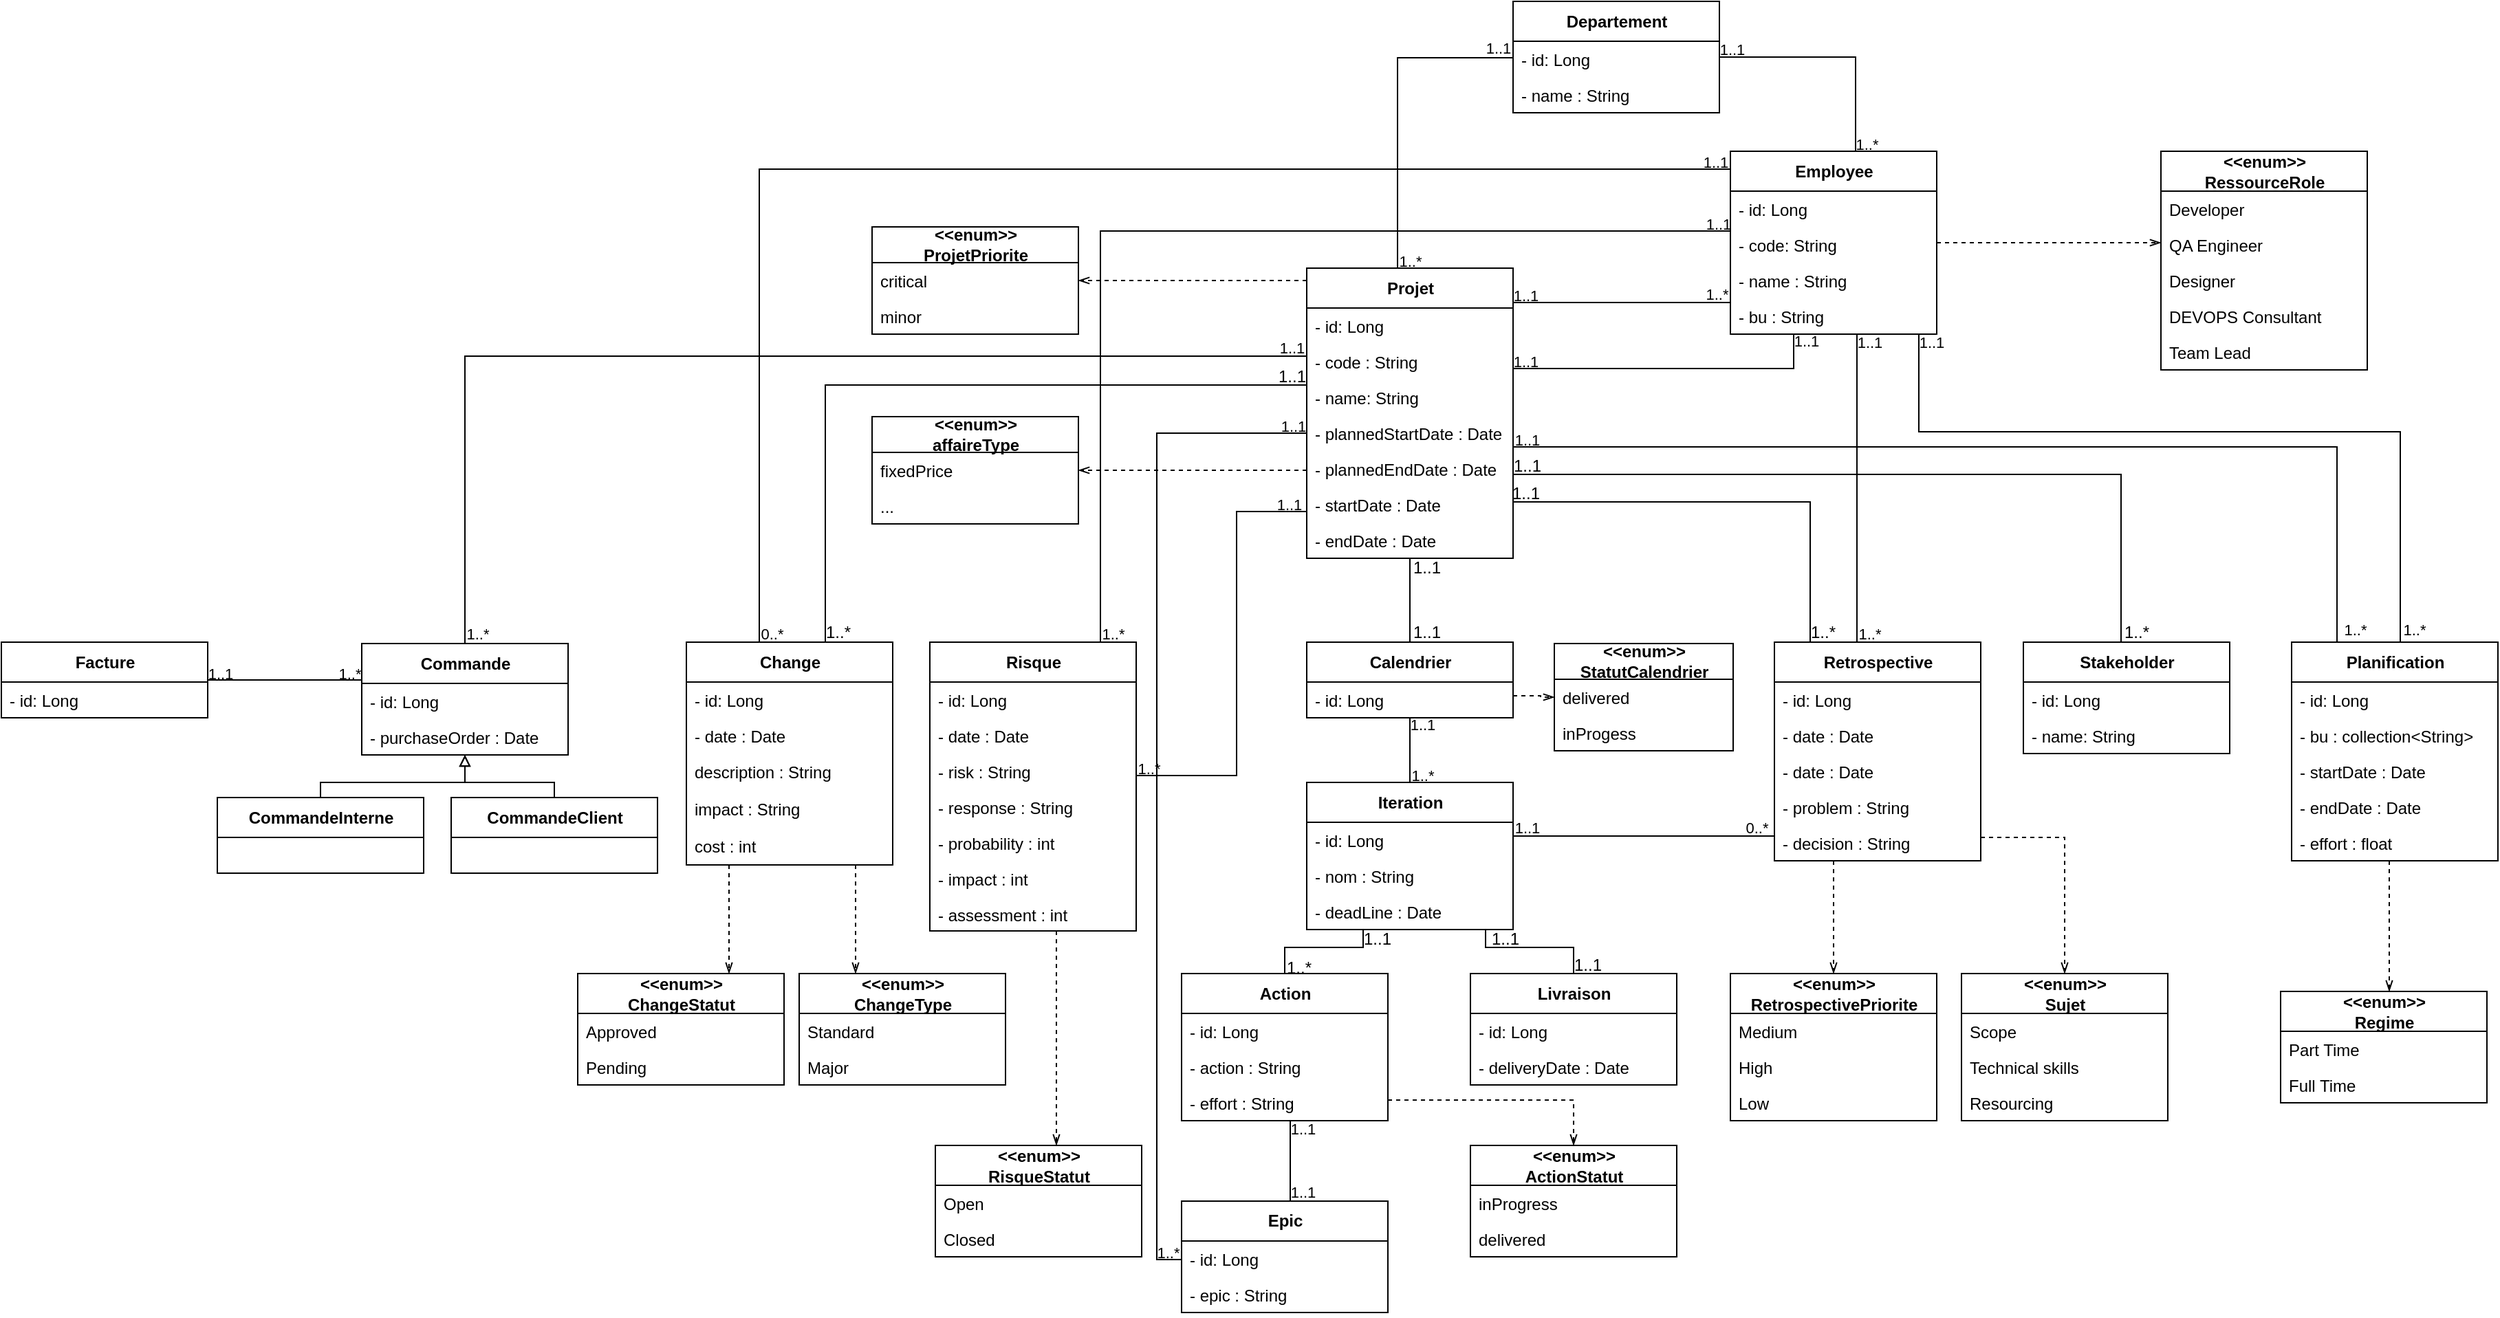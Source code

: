 <mxfile version="17.2.1" type="github">
  <diagram id="tf5nVhcplgvDCRmUaLse" name="Page-1">
    <mxGraphModel dx="1527" dy="1582" grid="0" gridSize="10" guides="1" tooltips="1" connect="1" arrows="1" fold="1" page="1" pageScale="1" pageWidth="827" pageHeight="1169" math="0" shadow="0">
      <root>
        <mxCell id="0" />
        <mxCell id="1" parent="0" />
        <mxCell id="Lr7fWx6m4Q7cgu5vA2JN-1" style="rounded=0;orthogonalLoop=1;jettySize=auto;html=1;endArrow=openThin;endFill=0;edgeStyle=orthogonalEdgeStyle;dashed=1;" parent="1" source="Lr7fWx6m4Q7cgu5vA2JN-9" target="Lr7fWx6m4Q7cgu5vA2JN-84" edge="1">
          <mxGeometry relative="1" as="geometry">
            <Array as="points">
              <mxPoint x="269" y="61" />
              <mxPoint x="269" y="61" />
            </Array>
            <mxPoint x="306" y="83.5" as="sourcePoint" />
            <mxPoint x="132" y="-13.0" as="targetPoint" />
          </mxGeometry>
        </mxCell>
        <mxCell id="Lr7fWx6m4Q7cgu5vA2JN-2" style="rounded=0;orthogonalLoop=1;jettySize=auto;html=1;endArrow=openThin;endFill=0;edgeStyle=orthogonalEdgeStyle;dashed=1;" parent="1" source="Lr7fWx6m4Q7cgu5vA2JN-9" target="Lr7fWx6m4Q7cgu5vA2JN-87" edge="1">
          <mxGeometry relative="1" as="geometry">
            <Array as="points">
              <mxPoint x="273" y="199" />
              <mxPoint x="273" y="199" />
            </Array>
          </mxGeometry>
        </mxCell>
        <mxCell id="Lr7fWx6m4Q7cgu5vA2JN-3" style="edgeStyle=orthogonalEdgeStyle;rounded=0;orthogonalLoop=1;jettySize=auto;html=1;endArrow=none;endFill=0;" parent="1" source="Lr7fWx6m4Q7cgu5vA2JN-9" target="Lr7fWx6m4Q7cgu5vA2JN-154" edge="1">
          <mxGeometry relative="1" as="geometry">
            <Array as="points">
              <mxPoint x="-306" y="116" />
            </Array>
          </mxGeometry>
        </mxCell>
        <mxCell id="Lr7fWx6m4Q7cgu5vA2JN-4" value="1..1" style="edgeLabel;html=1;align=center;verticalAlign=middle;resizable=0;points=[];labelBackgroundColor=none;" parent="Lr7fWx6m4Q7cgu5vA2JN-3" vertex="1" connectable="0">
          <mxGeometry x="-0.945" relative="1" as="geometry">
            <mxPoint x="11" y="-6" as="offset" />
          </mxGeometry>
        </mxCell>
        <mxCell id="Lr7fWx6m4Q7cgu5vA2JN-5" value="1..*" style="edgeLabel;html=1;align=center;verticalAlign=middle;resizable=0;points=[];labelBackgroundColor=none;" parent="Lr7fWx6m4Q7cgu5vA2JN-3" vertex="1" connectable="0">
          <mxGeometry x="0.936" relative="1" as="geometry">
            <mxPoint x="9" y="19" as="offset" />
          </mxGeometry>
        </mxCell>
        <mxCell id="Lr7fWx6m4Q7cgu5vA2JN-6" value="" style="edgeStyle=orthogonalEdgeStyle;rounded=0;orthogonalLoop=1;jettySize=auto;html=1;endArrow=none;endFill=0;" parent="1" source="Lr7fWx6m4Q7cgu5vA2JN-9" target="Lr7fWx6m4Q7cgu5vA2JN-20" edge="1">
          <mxGeometry relative="1" as="geometry">
            <Array as="points">
              <mxPoint x="372" y="-101" />
            </Array>
          </mxGeometry>
        </mxCell>
        <mxCell id="Lr7fWx6m4Q7cgu5vA2JN-7" value="1..*" style="edgeLabel;html=1;align=center;verticalAlign=middle;resizable=0;points=[];labelBackgroundColor=none;" parent="Lr7fWx6m4Q7cgu5vA2JN-6" vertex="1" connectable="0">
          <mxGeometry x="-0.864" y="2" relative="1" as="geometry">
            <mxPoint x="11" y="11" as="offset" />
          </mxGeometry>
        </mxCell>
        <mxCell id="Lr7fWx6m4Q7cgu5vA2JN-8" value="1..1" style="edgeLabel;html=1;align=center;verticalAlign=middle;resizable=0;points=[];labelBackgroundColor=none;" parent="Lr7fWx6m4Q7cgu5vA2JN-6" vertex="1" connectable="0">
          <mxGeometry x="0.913" y="1" relative="1" as="geometry">
            <mxPoint x="-1" y="-6" as="offset" />
          </mxGeometry>
        </mxCell>
        <mxCell id="Lr7fWx6m4Q7cgu5vA2JN-9" value="Projet" style="swimlane;fontStyle=1;align=center;verticalAlign=middle;childLayout=stackLayout;horizontal=1;startSize=29;horizontalStack=0;resizeParent=1;resizeParentMax=0;resizeLast=0;collapsible=0;marginBottom=0;html=1;fontSize=12;labelPosition=center;verticalLabelPosition=middle;container=0;strokeColor=default;swimlaneLine=1;rounded=0;shadow=0;glass=0;sketch=0;perimeterSpacing=0;" parent="1" vertex="1">
          <mxGeometry x="306" y="52" width="150" height="211" as="geometry" />
        </mxCell>
        <mxCell id="Lr7fWx6m4Q7cgu5vA2JN-10" value="- id: Long" style="text;strokeColor=none;fillColor=none;align=left;verticalAlign=top;spacingLeft=4;spacingRight=4;overflow=hidden;rotatable=0;points=[[0,0.5],[1,0.5]];portConstraint=eastwest;container=0;" parent="Lr7fWx6m4Q7cgu5vA2JN-9" vertex="1">
          <mxGeometry y="29" width="150" height="26" as="geometry" />
        </mxCell>
        <mxCell id="Lr7fWx6m4Q7cgu5vA2JN-11" value="- code : String" style="text;strokeColor=none;fillColor=none;align=left;verticalAlign=top;spacingLeft=4;spacingRight=4;overflow=hidden;rotatable=0;points=[[0,0.5],[1,0.5]];portConstraint=eastwest;container=0;" parent="Lr7fWx6m4Q7cgu5vA2JN-9" vertex="1">
          <mxGeometry y="55" width="150" height="26" as="geometry" />
        </mxCell>
        <mxCell id="Lr7fWx6m4Q7cgu5vA2JN-12" value="- name: String" style="text;strokeColor=none;fillColor=none;align=left;verticalAlign=top;spacingLeft=4;spacingRight=4;overflow=hidden;rotatable=0;points=[[0,0.5],[1,0.5]];portConstraint=eastwest;container=0;" parent="Lr7fWx6m4Q7cgu5vA2JN-9" vertex="1">
          <mxGeometry y="81" width="150" height="26" as="geometry" />
        </mxCell>
        <mxCell id="Lr7fWx6m4Q7cgu5vA2JN-13" value="- plannedStartDate : Date" style="text;strokeColor=none;fillColor=none;align=left;verticalAlign=top;spacingLeft=4;spacingRight=4;overflow=hidden;rotatable=0;points=[[0,0.5],[1,0.5]];portConstraint=eastwest;container=0;" parent="Lr7fWx6m4Q7cgu5vA2JN-9" vertex="1">
          <mxGeometry y="107" width="150" height="26" as="geometry" />
        </mxCell>
        <mxCell id="Lr7fWx6m4Q7cgu5vA2JN-14" value="- plannedEndDate : Date" style="text;strokeColor=none;fillColor=none;align=left;verticalAlign=top;spacingLeft=4;spacingRight=4;overflow=hidden;rotatable=0;points=[[0,0.5],[1,0.5]];portConstraint=eastwest;container=0;" parent="Lr7fWx6m4Q7cgu5vA2JN-9" vertex="1">
          <mxGeometry y="133" width="150" height="26" as="geometry" />
        </mxCell>
        <mxCell id="Lr7fWx6m4Q7cgu5vA2JN-15" value="- startDate : Date" style="text;strokeColor=none;fillColor=none;align=left;verticalAlign=top;spacingLeft=4;spacingRight=4;overflow=hidden;rotatable=0;points=[[0,0.5],[1,0.5]];portConstraint=eastwest;container=0;" parent="Lr7fWx6m4Q7cgu5vA2JN-9" vertex="1">
          <mxGeometry y="159" width="150" height="26" as="geometry" />
        </mxCell>
        <mxCell id="Lr7fWx6m4Q7cgu5vA2JN-16" value="- endDate : Date" style="text;strokeColor=none;fillColor=none;align=left;verticalAlign=top;spacingLeft=4;spacingRight=4;overflow=hidden;rotatable=0;points=[[0,0.5],[1,0.5]];portConstraint=eastwest;container=0;" parent="Lr7fWx6m4Q7cgu5vA2JN-9" vertex="1">
          <mxGeometry y="185" width="150" height="26" as="geometry" />
        </mxCell>
        <mxCell id="Lr7fWx6m4Q7cgu5vA2JN-17" style="edgeStyle=orthogonalEdgeStyle;rounded=0;orthogonalLoop=1;jettySize=auto;html=1;endArrow=none;endFill=0;" parent="1" source="Lr7fWx6m4Q7cgu5vA2JN-20" target="Lr7fWx6m4Q7cgu5vA2JN-23" edge="1">
          <mxGeometry relative="1" as="geometry">
            <Array as="points">
              <mxPoint x="705" y="-101" />
            </Array>
          </mxGeometry>
        </mxCell>
        <mxCell id="Lr7fWx6m4Q7cgu5vA2JN-18" value="1..*" style="edgeLabel;html=1;align=center;verticalAlign=middle;resizable=0;points=[];labelBackgroundColor=none;" parent="Lr7fWx6m4Q7cgu5vA2JN-17" vertex="1" connectable="0">
          <mxGeometry x="0.982" y="-1" relative="1" as="geometry">
            <mxPoint x="9" y="-4" as="offset" />
          </mxGeometry>
        </mxCell>
        <mxCell id="Lr7fWx6m4Q7cgu5vA2JN-19" value="1..1" style="edgeLabel;html=1;align=center;verticalAlign=middle;resizable=0;points=[];labelBackgroundColor=none;" parent="Lr7fWx6m4Q7cgu5vA2JN-17" vertex="1" connectable="0">
          <mxGeometry x="-0.986" relative="1" as="geometry">
            <mxPoint x="8" y="-6" as="offset" />
          </mxGeometry>
        </mxCell>
        <mxCell id="Lr7fWx6m4Q7cgu5vA2JN-20" value="Departement" style="swimlane;fontStyle=1;align=center;verticalAlign=middle;childLayout=stackLayout;horizontal=1;startSize=29;horizontalStack=0;resizeParent=1;resizeParentMax=0;resizeLast=0;collapsible=0;marginBottom=0;html=1;fontSize=12;labelPosition=center;verticalLabelPosition=middle;container=0;" parent="1" vertex="1">
          <mxGeometry x="456" y="-142" width="150" height="81" as="geometry" />
        </mxCell>
        <mxCell id="Lr7fWx6m4Q7cgu5vA2JN-21" value="- id: Long" style="text;strokeColor=none;fillColor=none;align=left;verticalAlign=top;spacingLeft=4;spacingRight=4;overflow=hidden;rotatable=0;points=[[0,0.5],[1,0.5]];portConstraint=eastwest;container=0;" parent="Lr7fWx6m4Q7cgu5vA2JN-20" vertex="1">
          <mxGeometry y="29" width="150" height="26" as="geometry" />
        </mxCell>
        <mxCell id="Lr7fWx6m4Q7cgu5vA2JN-22" value="- name : String" style="text;strokeColor=none;fillColor=none;align=left;verticalAlign=top;spacingLeft=4;spacingRight=4;overflow=hidden;rotatable=0;points=[[0,0.5],[1,0.5]];portConstraint=eastwest;container=0;" parent="Lr7fWx6m4Q7cgu5vA2JN-20" vertex="1">
          <mxGeometry y="55" width="150" height="26" as="geometry" />
        </mxCell>
        <mxCell id="Lr7fWx6m4Q7cgu5vA2JN-23" value="Employee" style="swimlane;fontStyle=1;align=center;verticalAlign=middle;childLayout=stackLayout;horizontal=1;startSize=29;horizontalStack=0;resizeParent=1;resizeParentMax=0;resizeLast=0;collapsible=0;marginBottom=0;html=1;fontSize=12;labelPosition=center;verticalLabelPosition=middle;container=0;" parent="1" vertex="1">
          <mxGeometry x="614" y="-33" width="150" height="133" as="geometry" />
        </mxCell>
        <mxCell id="Lr7fWx6m4Q7cgu5vA2JN-24" value="- id: Long" style="text;strokeColor=none;fillColor=none;align=left;verticalAlign=top;spacingLeft=4;spacingRight=4;overflow=hidden;rotatable=0;points=[[0,0.5],[1,0.5]];portConstraint=eastwest;container=0;" parent="Lr7fWx6m4Q7cgu5vA2JN-23" vertex="1">
          <mxGeometry y="29" width="150" height="26" as="geometry" />
        </mxCell>
        <mxCell id="Lr7fWx6m4Q7cgu5vA2JN-25" value="- code: String" style="text;strokeColor=none;fillColor=none;align=left;verticalAlign=top;spacingLeft=4;spacingRight=4;overflow=hidden;rotatable=0;points=[[0,0.5],[1,0.5]];portConstraint=eastwest;container=0;" parent="Lr7fWx6m4Q7cgu5vA2JN-23" vertex="1">
          <mxGeometry y="55" width="150" height="26" as="geometry" />
        </mxCell>
        <mxCell id="Lr7fWx6m4Q7cgu5vA2JN-26" value="- name : String" style="text;strokeColor=none;fillColor=none;align=left;verticalAlign=top;spacingLeft=4;spacingRight=4;overflow=hidden;rotatable=0;points=[[0,0.5],[1,0.5]];portConstraint=eastwest;container=0;" parent="Lr7fWx6m4Q7cgu5vA2JN-23" vertex="1">
          <mxGeometry y="81" width="150" height="26" as="geometry" />
        </mxCell>
        <mxCell id="Lr7fWx6m4Q7cgu5vA2JN-27" value="- bu : String" style="text;strokeColor=none;fillColor=none;align=left;verticalAlign=top;spacingLeft=4;spacingRight=4;overflow=hidden;rotatable=0;points=[[0,0.5],[1,0.5]];portConstraint=eastwest;container=0;" parent="Lr7fWx6m4Q7cgu5vA2JN-23" vertex="1">
          <mxGeometry y="107" width="150" height="26" as="geometry" />
        </mxCell>
        <mxCell id="Lr7fWx6m4Q7cgu5vA2JN-28" style="edgeStyle=orthogonalEdgeStyle;shape=connector;rounded=0;orthogonalLoop=1;jettySize=auto;html=1;labelBackgroundColor=default;fontFamily=Helvetica;fontSize=12;fontColor=default;endArrow=none;endFill=0;strokeColor=default;align=center;labelPosition=center;verticalLabelPosition=middle;verticalAlign=middle;" parent="1" source="Lr7fWx6m4Q7cgu5vA2JN-172" target="Lr7fWx6m4Q7cgu5vA2JN-9" edge="1">
          <mxGeometry relative="1" as="geometry" />
        </mxCell>
        <mxCell id="Lr7fWx6m4Q7cgu5vA2JN-29" value="1..1" style="edgeLabel;html=1;align=center;verticalAlign=middle;resizable=0;points=[];fontSize=12;fontFamily=Helvetica;fontColor=default;labelPosition=center;verticalLabelPosition=middle;labelBackgroundColor=none;container=0;" parent="Lr7fWx6m4Q7cgu5vA2JN-28" vertex="1" connectable="0">
          <mxGeometry x="0.78" y="-2" relative="1" as="geometry">
            <mxPoint x="10" as="offset" />
          </mxGeometry>
        </mxCell>
        <mxCell id="Lr7fWx6m4Q7cgu5vA2JN-30" value="1..1" style="edgeLabel;html=1;align=center;verticalAlign=middle;resizable=0;points=[];fontSize=12;fontFamily=Helvetica;fontColor=default;labelPosition=center;verticalLabelPosition=middle;labelBackgroundColor=none;container=0;" parent="Lr7fWx6m4Q7cgu5vA2JN-28" vertex="1" connectable="0">
          <mxGeometry x="-0.685" relative="1" as="geometry">
            <mxPoint x="12" y="2" as="offset" />
          </mxGeometry>
        </mxCell>
        <mxCell id="Lr7fWx6m4Q7cgu5vA2JN-31" style="rounded=0;orthogonalLoop=1;jettySize=auto;html=1;endArrow=none;endFill=0;edgeStyle=orthogonalEdgeStyle;" parent="1" source="Lr7fWx6m4Q7cgu5vA2JN-175" target="Lr7fWx6m4Q7cgu5vA2JN-23" edge="1">
          <mxGeometry relative="1" as="geometry">
            <mxPoint x="602" y="829.98" as="targetPoint" />
            <mxPoint x="445" y="568.48" as="sourcePoint" />
            <Array as="points">
              <mxPoint x="156" y="25" />
            </Array>
          </mxGeometry>
        </mxCell>
        <mxCell id="Lr7fWx6m4Q7cgu5vA2JN-32" value="1..1" style="edgeLabel;html=1;align=center;verticalAlign=middle;resizable=0;points=[];labelBackgroundColor=none;container=0;" parent="Lr7fWx6m4Q7cgu5vA2JN-31" vertex="1" connectable="0">
          <mxGeometry x="0.952" relative="1" as="geometry">
            <mxPoint x="9" y="-5" as="offset" />
          </mxGeometry>
        </mxCell>
        <mxCell id="Lr7fWx6m4Q7cgu5vA2JN-33" value="1..*" style="edgeLabel;html=1;align=center;verticalAlign=middle;resizable=0;points=[];labelBackgroundColor=none;container=0;" parent="Lr7fWx6m4Q7cgu5vA2JN-31" vertex="1" connectable="0">
          <mxGeometry x="-0.987" y="1" relative="1" as="geometry">
            <mxPoint x="10" y="-1" as="offset" />
          </mxGeometry>
        </mxCell>
        <mxCell id="Lr7fWx6m4Q7cgu5vA2JN-34" style="shape=connector;rounded=0;orthogonalLoop=1;jettySize=auto;html=1;labelBackgroundColor=default;fontFamily=Helvetica;fontSize=12;fontColor=default;endArrow=none;endFill=0;strokeColor=default;align=center;labelPosition=center;verticalLabelPosition=middle;verticalAlign=middle;edgeStyle=orthogonalEdgeStyle;" parent="1" source="Lr7fWx6m4Q7cgu5vA2JN-39" target="Lr7fWx6m4Q7cgu5vA2JN-9" edge="1">
          <mxGeometry relative="1" as="geometry">
            <Array as="points">
              <mxPoint x="-44" y="137" />
            </Array>
          </mxGeometry>
        </mxCell>
        <mxCell id="Lr7fWx6m4Q7cgu5vA2JN-35" value="1..1" style="edgeLabel;html=1;align=center;verticalAlign=middle;resizable=0;points=[];fontSize=12;fontFamily=Helvetica;fontColor=default;labelPosition=center;verticalLabelPosition=middle;labelBackgroundColor=none;container=0;" parent="Lr7fWx6m4Q7cgu5vA2JN-34" vertex="1" connectable="0">
          <mxGeometry x="0.909" y="-1" relative="1" as="geometry">
            <mxPoint x="13" y="-7" as="offset" />
          </mxGeometry>
        </mxCell>
        <mxCell id="Lr7fWx6m4Q7cgu5vA2JN-36" value="1..*" style="edgeLabel;html=1;align=center;verticalAlign=middle;resizable=0;points=[];fontSize=12;fontFamily=Helvetica;fontColor=default;labelPosition=center;verticalLabelPosition=middle;labelBackgroundColor=none;container=0;" parent="Lr7fWx6m4Q7cgu5vA2JN-34" vertex="1" connectable="0">
          <mxGeometry x="-0.963" y="-1" relative="1" as="geometry">
            <mxPoint x="8" y="3" as="offset" />
          </mxGeometry>
        </mxCell>
        <mxCell id="Lr7fWx6m4Q7cgu5vA2JN-37" style="rounded=0;orthogonalLoop=1;jettySize=auto;html=1;endArrow=openThin;endFill=0;edgeStyle=orthogonalEdgeStyle;dashed=1;" parent="1" source="Lr7fWx6m4Q7cgu5vA2JN-39" target="Lr7fWx6m4Q7cgu5vA2JN-111" edge="1">
          <mxGeometry relative="1" as="geometry">
            <Array as="points">
              <mxPoint x="-22" y="549" />
              <mxPoint x="-22" y="549" />
            </Array>
          </mxGeometry>
        </mxCell>
        <mxCell id="Lr7fWx6m4Q7cgu5vA2JN-38" style="rounded=0;orthogonalLoop=1;jettySize=auto;html=1;endArrow=openThin;endFill=0;edgeStyle=orthogonalEdgeStyle;dashed=1;" parent="1" source="Lr7fWx6m4Q7cgu5vA2JN-39" target="Lr7fWx6m4Q7cgu5vA2JN-114" edge="1">
          <mxGeometry relative="1" as="geometry">
            <Array as="points">
              <mxPoint x="-114" y="524" />
              <mxPoint x="-114" y="524" />
            </Array>
          </mxGeometry>
        </mxCell>
        <mxCell id="Lr7fWx6m4Q7cgu5vA2JN-39" value="&lt;span style=&quot;font-size: 12px&quot;&gt;Change&lt;/span&gt;" style="swimlane;fontStyle=1;align=center;verticalAlign=middle;childLayout=stackLayout;horizontal=1;startSize=29;horizontalStack=0;resizeParent=1;resizeParentMax=0;resizeLast=0;collapsible=0;marginBottom=0;html=1;shadow=0;fontSize=12;labelPosition=center;verticalLabelPosition=middle;container=0;" parent="1" vertex="1">
          <mxGeometry x="-145" y="324" width="150" height="162" as="geometry" />
        </mxCell>
        <mxCell id="Lr7fWx6m4Q7cgu5vA2JN-40" value="- id: Long" style="text;strokeColor=none;fillColor=none;align=left;verticalAlign=top;spacingLeft=4;spacingRight=4;overflow=hidden;rotatable=0;points=[[0,0.5],[1,0.5]];portConstraint=eastwest;container=0;" parent="Lr7fWx6m4Q7cgu5vA2JN-39" vertex="1">
          <mxGeometry y="29" width="150" height="26" as="geometry" />
        </mxCell>
        <mxCell id="Lr7fWx6m4Q7cgu5vA2JN-41" value="- date : Date" style="text;strokeColor=none;fillColor=none;align=left;verticalAlign=top;spacingLeft=4;spacingRight=4;overflow=hidden;rotatable=0;points=[[0,0.5],[1,0.5]];portConstraint=eastwest;container=0;" parent="Lr7fWx6m4Q7cgu5vA2JN-39" vertex="1">
          <mxGeometry y="55" width="150" height="26" as="geometry" />
        </mxCell>
        <mxCell id="Lr7fWx6m4Q7cgu5vA2JN-42" value="description : String " style="text;strokeColor=none;fillColor=none;align=left;verticalAlign=top;spacingLeft=4;spacingRight=4;overflow=hidden;rotatable=0;points=[[0,0.5],[1,0.5]];portConstraint=eastwest;container=0;" parent="Lr7fWx6m4Q7cgu5vA2JN-39" vertex="1">
          <mxGeometry y="81" width="150" height="27" as="geometry" />
        </mxCell>
        <mxCell id="Lr7fWx6m4Q7cgu5vA2JN-43" value="impact : String" style="text;strokeColor=none;fillColor=none;align=left;verticalAlign=top;spacingLeft=4;spacingRight=4;overflow=hidden;rotatable=0;points=[[0,0.5],[1,0.5]];portConstraint=eastwest;container=0;" parent="Lr7fWx6m4Q7cgu5vA2JN-39" vertex="1">
          <mxGeometry y="108" width="150" height="27" as="geometry" />
        </mxCell>
        <mxCell id="Lr7fWx6m4Q7cgu5vA2JN-44" value="cost : int" style="text;strokeColor=none;fillColor=none;align=left;verticalAlign=top;spacingLeft=4;spacingRight=4;overflow=hidden;rotatable=0;points=[[0,0.5],[1,0.5]];portConstraint=eastwest;container=0;" parent="Lr7fWx6m4Q7cgu5vA2JN-39" vertex="1">
          <mxGeometry y="135" width="150" height="27" as="geometry" />
        </mxCell>
        <mxCell id="Lr7fWx6m4Q7cgu5vA2JN-45" style="shape=connector;rounded=0;orthogonalLoop=1;jettySize=auto;html=1;labelBackgroundColor=default;fontFamily=Helvetica;fontSize=12;fontColor=default;endArrow=none;endFill=0;strokeColor=default;align=center;labelPosition=center;verticalLabelPosition=middle;verticalAlign=middle;edgeStyle=orthogonalEdgeStyle;" parent="1" source="Lr7fWx6m4Q7cgu5vA2JN-52" target="Lr7fWx6m4Q7cgu5vA2JN-9" edge="1">
          <mxGeometry relative="1" as="geometry">
            <Array as="points">
              <mxPoint x="672" y="222" />
            </Array>
            <mxPoint x="544" y="258" as="targetPoint" />
          </mxGeometry>
        </mxCell>
        <mxCell id="Lr7fWx6m4Q7cgu5vA2JN-46" value="1..*" style="edgeLabel;html=1;align=center;verticalAlign=middle;resizable=0;points=[];fontSize=12;fontFamily=Helvetica;fontColor=default;labelPosition=center;verticalLabelPosition=middle;labelBackgroundColor=none;container=0;" parent="Lr7fWx6m4Q7cgu5vA2JN-45" vertex="1" connectable="0">
          <mxGeometry x="-0.908" relative="1" as="geometry">
            <mxPoint x="9" y="7" as="offset" />
          </mxGeometry>
        </mxCell>
        <mxCell id="Lr7fWx6m4Q7cgu5vA2JN-47" value="1..1" style="edgeLabel;html=1;align=center;verticalAlign=middle;resizable=0;points=[];fontSize=12;fontFamily=Helvetica;fontColor=default;labelPosition=center;verticalLabelPosition=middle;labelBackgroundColor=none;container=0;" parent="Lr7fWx6m4Q7cgu5vA2JN-45" vertex="1" connectable="0">
          <mxGeometry x="0.942" y="1" relative="1" as="geometry">
            <mxPoint y="-7" as="offset" />
          </mxGeometry>
        </mxCell>
        <mxCell id="Lr7fWx6m4Q7cgu5vA2JN-48" style="rounded=0;orthogonalLoop=1;jettySize=auto;html=1;endArrow=none;endFill=0;edgeStyle=orthogonalEdgeStyle;" parent="1" source="Lr7fWx6m4Q7cgu5vA2JN-52" target="Lr7fWx6m4Q7cgu5vA2JN-183" edge="1">
          <mxGeometry relative="1" as="geometry">
            <Array as="points">
              <mxPoint x="517" y="465" />
              <mxPoint x="517" y="465" />
            </Array>
          </mxGeometry>
        </mxCell>
        <mxCell id="Lr7fWx6m4Q7cgu5vA2JN-49" value="0..*" style="edgeLabel;html=1;align=center;verticalAlign=middle;resizable=0;points=[];labelBackgroundColor=none;container=0;" parent="Lr7fWx6m4Q7cgu5vA2JN-48" vertex="1" connectable="0">
          <mxGeometry x="-0.809" y="-1" relative="1" as="geometry">
            <mxPoint x="5" y="-5" as="offset" />
          </mxGeometry>
        </mxCell>
        <mxCell id="Lr7fWx6m4Q7cgu5vA2JN-50" value="1..1" style="edgeLabel;html=1;align=center;verticalAlign=middle;resizable=0;points=[];labelBackgroundColor=none;container=0;" parent="Lr7fWx6m4Q7cgu5vA2JN-48" vertex="1" connectable="0">
          <mxGeometry x="0.905" relative="1" as="geometry">
            <mxPoint x="1" y="-6" as="offset" />
          </mxGeometry>
        </mxCell>
        <mxCell id="Lr7fWx6m4Q7cgu5vA2JN-51" style="rounded=0;orthogonalLoop=1;jettySize=auto;html=1;endArrow=openThin;endFill=0;edgeStyle=orthogonalEdgeStyle;dashed=1;" parent="1" source="Lr7fWx6m4Q7cgu5vA2JN-52" target="Lr7fWx6m4Q7cgu5vA2JN-101" edge="1">
          <mxGeometry relative="1" as="geometry">
            <mxPoint x="817" y="264" as="targetPoint" />
            <Array as="points">
              <mxPoint x="689" y="514" />
              <mxPoint x="689" y="514" />
            </Array>
          </mxGeometry>
        </mxCell>
        <mxCell id="Lr7fWx6m4Q7cgu5vA2JN-52" value="&lt;span style=&quot;font-size: 12px&quot;&gt;Retrospective&lt;/span&gt;" style="swimlane;fontStyle=1;align=center;verticalAlign=middle;childLayout=stackLayout;horizontal=1;startSize=29;horizontalStack=0;resizeParent=1;resizeParentMax=0;resizeLast=0;collapsible=0;marginBottom=0;html=1;shadow=0;fontSize=12;labelPosition=center;verticalLabelPosition=middle;container=0;" parent="1" vertex="1">
          <mxGeometry x="646" y="324" width="150" height="159" as="geometry" />
        </mxCell>
        <mxCell id="Lr7fWx6m4Q7cgu5vA2JN-53" value="- id: Long" style="text;strokeColor=none;fillColor=none;align=left;verticalAlign=top;spacingLeft=4;spacingRight=4;overflow=hidden;rotatable=0;points=[[0,0.5],[1,0.5]];portConstraint=eastwest;container=0;" parent="Lr7fWx6m4Q7cgu5vA2JN-52" vertex="1">
          <mxGeometry y="29" width="150" height="26" as="geometry" />
        </mxCell>
        <mxCell id="Lr7fWx6m4Q7cgu5vA2JN-54" value="- date : Date" style="text;strokeColor=none;fillColor=none;align=left;verticalAlign=top;spacingLeft=4;spacingRight=4;overflow=hidden;rotatable=0;points=[[0,0.5],[1,0.5]];portConstraint=eastwest;container=0;" parent="Lr7fWx6m4Q7cgu5vA2JN-52" vertex="1">
          <mxGeometry y="55" width="150" height="26" as="geometry" />
        </mxCell>
        <mxCell id="Lr7fWx6m4Q7cgu5vA2JN-55" value="- date : Date" style="text;strokeColor=none;fillColor=none;align=left;verticalAlign=top;spacingLeft=4;spacingRight=4;overflow=hidden;rotatable=0;points=[[0,0.5],[1,0.5]];portConstraint=eastwest;container=0;" parent="Lr7fWx6m4Q7cgu5vA2JN-52" vertex="1">
          <mxGeometry y="81" width="150" height="26" as="geometry" />
        </mxCell>
        <mxCell id="Lr7fWx6m4Q7cgu5vA2JN-56" value="- problem : String" style="text;strokeColor=none;fillColor=none;align=left;verticalAlign=top;spacingLeft=4;spacingRight=4;overflow=hidden;rotatable=0;points=[[0,0.5],[1,0.5]];portConstraint=eastwest;container=0;" parent="Lr7fWx6m4Q7cgu5vA2JN-52" vertex="1">
          <mxGeometry y="107" width="150" height="26" as="geometry" />
        </mxCell>
        <mxCell id="Lr7fWx6m4Q7cgu5vA2JN-57" value="- decision : String" style="text;strokeColor=none;fillColor=none;align=left;verticalAlign=top;spacingLeft=4;spacingRight=4;overflow=hidden;rotatable=0;points=[[0,0.5],[1,0.5]];portConstraint=eastwest;container=0;" parent="Lr7fWx6m4Q7cgu5vA2JN-52" vertex="1">
          <mxGeometry y="133" width="150" height="26" as="geometry" />
        </mxCell>
        <mxCell id="Lr7fWx6m4Q7cgu5vA2JN-58" value="" style="edgeStyle=orthogonalEdgeStyle;rounded=0;orthogonalLoop=1;jettySize=auto;html=1;endArrow=none;endFill=0;" parent="1" source="Lr7fWx6m4Q7cgu5vA2JN-61" target="Lr7fWx6m4Q7cgu5vA2JN-154" edge="1">
          <mxGeometry relative="1" as="geometry">
            <Array as="points">
              <mxPoint x="-446" y="352" />
              <mxPoint x="-446" y="352" />
            </Array>
          </mxGeometry>
        </mxCell>
        <mxCell id="Lr7fWx6m4Q7cgu5vA2JN-59" value="1..*" style="edgeLabel;html=1;align=center;verticalAlign=middle;resizable=0;points=[];labelBackgroundColor=none;" parent="Lr7fWx6m4Q7cgu5vA2JN-58" vertex="1" connectable="0">
          <mxGeometry x="0.686" relative="1" as="geometry">
            <mxPoint x="8" y="-5" as="offset" />
          </mxGeometry>
        </mxCell>
        <mxCell id="Lr7fWx6m4Q7cgu5vA2JN-60" value="1..1" style="edgeLabel;html=1;align=center;verticalAlign=middle;resizable=0;points=[];labelBackgroundColor=none;" parent="Lr7fWx6m4Q7cgu5vA2JN-58" vertex="1" connectable="0">
          <mxGeometry x="-0.824" relative="1" as="geometry">
            <mxPoint x="-1" y="-5" as="offset" />
          </mxGeometry>
        </mxCell>
        <mxCell id="Lr7fWx6m4Q7cgu5vA2JN-61" value="Facture" style="swimlane;fontStyle=1;align=center;verticalAlign=middle;childLayout=stackLayout;horizontal=1;startSize=29;horizontalStack=0;resizeParent=1;resizeParentMax=0;resizeLast=0;collapsible=0;marginBottom=0;html=1;fontSize=12;labelPosition=center;verticalLabelPosition=middle;container=0;" parent="1" vertex="1">
          <mxGeometry x="-643" y="324" width="150" height="55" as="geometry" />
        </mxCell>
        <mxCell id="Lr7fWx6m4Q7cgu5vA2JN-62" value="- id: Long" style="text;strokeColor=none;fillColor=none;align=left;verticalAlign=top;spacingLeft=4;spacingRight=4;overflow=hidden;rotatable=0;points=[[0,0.5],[1,0.5]];portConstraint=eastwest;container=0;" parent="Lr7fWx6m4Q7cgu5vA2JN-61" vertex="1">
          <mxGeometry y="29" width="150" height="26" as="geometry" />
        </mxCell>
        <mxCell id="Lr7fWx6m4Q7cgu5vA2JN-63" style="shape=connector;rounded=0;sketch=0;orthogonalLoop=1;jettySize=auto;html=1;shadow=0;labelBackgroundColor=default;fontFamily=Helvetica;fontSize=12;fontColor=default;startArrow=none;startFill=0;endArrow=none;endFill=0;strokeColor=default;edgeStyle=orthogonalEdgeStyle;" parent="1" source="Lr7fWx6m4Q7cgu5vA2JN-66" target="Lr7fWx6m4Q7cgu5vA2JN-9" edge="1">
          <mxGeometry relative="1" as="geometry">
            <mxPoint x="459" y="201.059" as="targetPoint" />
            <mxPoint x="905" y="323" as="sourcePoint" />
            <Array as="points">
              <mxPoint x="898" y="202" />
            </Array>
          </mxGeometry>
        </mxCell>
        <mxCell id="Lr7fWx6m4Q7cgu5vA2JN-64" value="1..1" style="edgeLabel;html=1;align=center;verticalAlign=middle;resizable=0;points=[];fontSize=12;fontFamily=Helvetica;fontColor=default;labelBackgroundColor=none;container=0;" parent="Lr7fWx6m4Q7cgu5vA2JN-63" vertex="1" connectable="0">
          <mxGeometry x="0.91" y="1" relative="1" as="geometry">
            <mxPoint x="-16" y="-7" as="offset" />
          </mxGeometry>
        </mxCell>
        <mxCell id="Lr7fWx6m4Q7cgu5vA2JN-65" value="1..*" style="edgeLabel;html=1;align=center;verticalAlign=middle;resizable=0;points=[];fontSize=12;fontFamily=Helvetica;fontColor=default;labelBackgroundColor=none;container=0;" parent="Lr7fWx6m4Q7cgu5vA2JN-63" vertex="1" connectable="0">
          <mxGeometry x="-0.503" y="-1" relative="1" as="geometry">
            <mxPoint x="29" y="116" as="offset" />
          </mxGeometry>
        </mxCell>
        <mxCell id="Lr7fWx6m4Q7cgu5vA2JN-66" value="Stakeholder" style="swimlane;fontStyle=1;align=center;verticalAlign=middle;childLayout=stackLayout;horizontal=1;startSize=29;horizontalStack=0;resizeParent=1;resizeParentMax=0;resizeLast=0;collapsible=0;marginBottom=0;html=1;shadow=0;fontSize=12;labelPosition=center;verticalLabelPosition=middle;container=0;" parent="1" vertex="1">
          <mxGeometry x="827" y="324" width="150" height="81" as="geometry" />
        </mxCell>
        <mxCell id="Lr7fWx6m4Q7cgu5vA2JN-67" value="- id: Long" style="text;strokeColor=none;fillColor=none;align=left;verticalAlign=top;spacingLeft=4;spacingRight=4;overflow=hidden;rotatable=0;points=[[0,0.5],[1,0.5]];portConstraint=eastwest;container=0;" parent="Lr7fWx6m4Q7cgu5vA2JN-66" vertex="1">
          <mxGeometry y="29" width="150" height="26" as="geometry" />
        </mxCell>
        <mxCell id="Lr7fWx6m4Q7cgu5vA2JN-68" value="- name: String" style="text;strokeColor=none;fillColor=none;align=left;verticalAlign=top;spacingLeft=4;spacingRight=4;overflow=hidden;rotatable=0;points=[[0,0.5],[1,0.5]];portConstraint=eastwest;container=0;" parent="Lr7fWx6m4Q7cgu5vA2JN-66" vertex="1">
          <mxGeometry y="55" width="150" height="26" as="geometry" />
        </mxCell>
        <mxCell id="Lr7fWx6m4Q7cgu5vA2JN-69" value="" style="rounded=0;orthogonalLoop=1;jettySize=auto;html=1;endArrow=none;endFill=0;edgeStyle=orthogonalEdgeStyle;" parent="1" source="Lr7fWx6m4Q7cgu5vA2JN-189" target="Lr7fWx6m4Q7cgu5vA2JN-75" edge="1">
          <mxGeometry relative="1" as="geometry">
            <Array as="points">
              <mxPoint x="294" y="700" />
              <mxPoint x="294" y="700" />
            </Array>
          </mxGeometry>
        </mxCell>
        <mxCell id="Lr7fWx6m4Q7cgu5vA2JN-70" value="1..1" style="edgeLabel;html=1;align=center;verticalAlign=middle;resizable=0;points=[];labelBackgroundColor=none;" parent="Lr7fWx6m4Q7cgu5vA2JN-69" vertex="1" connectable="0">
          <mxGeometry x="-0.724" y="1" relative="1" as="geometry">
            <mxPoint x="8" y="-2" as="offset" />
          </mxGeometry>
        </mxCell>
        <mxCell id="Lr7fWx6m4Q7cgu5vA2JN-71" value="1..1" style="edgeLabel;html=1;align=center;verticalAlign=middle;resizable=0;points=[];labelBackgroundColor=none;" parent="Lr7fWx6m4Q7cgu5vA2JN-69" vertex="1" connectable="0">
          <mxGeometry x="0.817" y="1" relative="1" as="geometry">
            <mxPoint x="8" y="-1" as="offset" />
          </mxGeometry>
        </mxCell>
        <mxCell id="Lr7fWx6m4Q7cgu5vA2JN-72" style="edgeStyle=orthogonalEdgeStyle;shape=connector;rounded=0;sketch=0;orthogonalLoop=1;jettySize=auto;html=1;shadow=0;labelBackgroundColor=default;fontFamily=Helvetica;fontSize=12;fontColor=default;startArrow=none;startFill=0;endArrow=none;endFill=0;strokeColor=default;jumpStyle=none;" parent="1" source="Lr7fWx6m4Q7cgu5vA2JN-183" target="Lr7fWx6m4Q7cgu5vA2JN-189" edge="1">
          <mxGeometry relative="1" as="geometry">
            <mxPoint x="651" y="540.461" as="targetPoint" />
            <mxPoint x="656" y="504" as="sourcePoint" />
            <Array as="points">
              <mxPoint x="347" y="546" />
              <mxPoint x="290" y="546" />
            </Array>
          </mxGeometry>
        </mxCell>
        <mxCell id="Lr7fWx6m4Q7cgu5vA2JN-73" value="1..*" style="edgeLabel;html=1;align=center;verticalAlign=middle;resizable=0;points=[];fontSize=12;fontFamily=Helvetica;fontColor=default;labelBackgroundColor=none;container=0;" parent="Lr7fWx6m4Q7cgu5vA2JN-72" vertex="1" connectable="0">
          <mxGeometry x="0.802" y="-1" relative="1" as="geometry">
            <mxPoint x="11" y="5" as="offset" />
          </mxGeometry>
        </mxCell>
        <mxCell id="Lr7fWx6m4Q7cgu5vA2JN-74" value="1..1" style="edgeLabel;html=1;align=center;verticalAlign=middle;resizable=0;points=[];fontSize=12;fontFamily=Helvetica;fontColor=default;labelBackgroundColor=none;container=0;" parent="Lr7fWx6m4Q7cgu5vA2JN-72" vertex="1" connectable="0">
          <mxGeometry x="-0.756" y="1" relative="1" as="geometry">
            <mxPoint x="9" y="-4" as="offset" />
          </mxGeometry>
        </mxCell>
        <mxCell id="Lr7fWx6m4Q7cgu5vA2JN-75" value="Epic" style="swimlane;fontStyle=1;align=center;verticalAlign=middle;childLayout=stackLayout;horizontal=1;startSize=29;horizontalStack=0;resizeParent=1;resizeParentMax=0;resizeLast=0;collapsible=0;marginBottom=0;html=1;fontSize=12;labelPosition=center;verticalLabelPosition=middle;container=0;" parent="1" vertex="1">
          <mxGeometry x="215" y="730.5" width="150" height="81" as="geometry" />
        </mxCell>
        <mxCell id="Lr7fWx6m4Q7cgu5vA2JN-76" value="- id: Long" style="text;strokeColor=none;fillColor=none;align=left;verticalAlign=top;spacingLeft=4;spacingRight=4;overflow=hidden;rotatable=0;points=[[0,0.5],[1,0.5]];portConstraint=eastwest;container=0;" parent="Lr7fWx6m4Q7cgu5vA2JN-75" vertex="1">
          <mxGeometry y="29" width="150" height="26" as="geometry" />
        </mxCell>
        <mxCell id="Lr7fWx6m4Q7cgu5vA2JN-77" value="- epic : String" style="text;strokeColor=none;fillColor=none;align=left;verticalAlign=top;spacingLeft=4;spacingRight=4;overflow=hidden;rotatable=0;points=[[0,0.5],[1,0.5]];portConstraint=eastwest;container=0;" parent="Lr7fWx6m4Q7cgu5vA2JN-75" vertex="1">
          <mxGeometry y="55" width="150" height="26" as="geometry" />
        </mxCell>
        <mxCell id="Lr7fWx6m4Q7cgu5vA2JN-78" style="shape=connector;rounded=0;sketch=0;jumpStyle=none;orthogonalLoop=1;jettySize=auto;html=1;shadow=0;labelBackgroundColor=default;fontFamily=Helvetica;fontSize=12;fontColor=default;startArrow=none;startFill=0;endArrow=none;endFill=0;strokeColor=default;edgeStyle=orthogonalEdgeStyle;" parent="1" source="Lr7fWx6m4Q7cgu5vA2JN-186" target="Lr7fWx6m4Q7cgu5vA2JN-183" edge="1">
          <mxGeometry relative="1" as="geometry">
            <Array as="points">
              <mxPoint x="500" y="546" />
              <mxPoint x="436" y="546" />
            </Array>
          </mxGeometry>
        </mxCell>
        <mxCell id="Lr7fWx6m4Q7cgu5vA2JN-79" value="1..1" style="edgeLabel;html=1;align=center;verticalAlign=middle;resizable=0;points=[];fontSize=12;fontFamily=Helvetica;fontColor=default;labelBackgroundColor=none;container=0;" parent="Lr7fWx6m4Q7cgu5vA2JN-78" vertex="1" connectable="0">
          <mxGeometry x="-0.649" relative="1" as="geometry">
            <mxPoint x="10" y="11" as="offset" />
          </mxGeometry>
        </mxCell>
        <mxCell id="Lr7fWx6m4Q7cgu5vA2JN-80" value="1..1" style="edgeLabel;html=1;align=center;verticalAlign=middle;resizable=0;points=[];fontSize=12;fontFamily=Helvetica;fontColor=default;labelBackgroundColor=none;container=0;" parent="Lr7fWx6m4Q7cgu5vA2JN-78" vertex="1" connectable="0">
          <mxGeometry x="0.66" relative="1" as="geometry">
            <mxPoint x="10" y="-6" as="offset" />
          </mxGeometry>
        </mxCell>
        <mxCell id="Lr7fWx6m4Q7cgu5vA2JN-84" value="&amp;lt;&amp;lt;enum&amp;gt;&amp;gt; &lt;br&gt;ProjetPriorite" style="swimlane;fontStyle=1;align=center;verticalAlign=middle;childLayout=stackLayout;horizontal=1;startSize=26;horizontalStack=0;resizeParent=1;resizeParentMax=0;resizeLast=0;collapsible=0;marginBottom=0;html=1;shadow=0;fontSize=12;labelPosition=center;verticalLabelPosition=middle;container=0;" parent="1" vertex="1">
          <mxGeometry x="-10" y="22" width="150" height="78" as="geometry" />
        </mxCell>
        <mxCell id="Lr7fWx6m4Q7cgu5vA2JN-85" value="critical" style="text;strokeColor=none;fillColor=none;align=left;verticalAlign=top;spacingLeft=4;spacingRight=4;overflow=hidden;rotatable=0;points=[[0,0.5],[1,0.5]];portConstraint=eastwest;container=0;" parent="Lr7fWx6m4Q7cgu5vA2JN-84" vertex="1">
          <mxGeometry y="26" width="150" height="26" as="geometry" />
        </mxCell>
        <mxCell id="Lr7fWx6m4Q7cgu5vA2JN-86" value="minor" style="text;strokeColor=none;fillColor=none;align=left;verticalAlign=top;spacingLeft=4;spacingRight=4;overflow=hidden;rotatable=0;points=[[0,0.5],[1,0.5]];portConstraint=eastwest;container=0;" parent="Lr7fWx6m4Q7cgu5vA2JN-84" vertex="1">
          <mxGeometry y="52" width="150" height="26" as="geometry" />
        </mxCell>
        <mxCell id="Lr7fWx6m4Q7cgu5vA2JN-87" value="&amp;lt;&amp;lt;enum&amp;gt;&amp;gt;&lt;br&gt;affaireType" style="swimlane;fontStyle=1;align=center;verticalAlign=middle;childLayout=stackLayout;horizontal=1;startSize=26;horizontalStack=0;resizeParent=1;resizeParentMax=0;resizeLast=0;collapsible=0;marginBottom=0;html=1;shadow=0;fontSize=12;labelPosition=center;verticalLabelPosition=middle;container=0;" parent="1" vertex="1">
          <mxGeometry x="-10" y="160" width="150" height="78" as="geometry" />
        </mxCell>
        <mxCell id="Lr7fWx6m4Q7cgu5vA2JN-88" value="fixedPrice" style="text;strokeColor=none;fillColor=none;align=left;verticalAlign=top;spacingLeft=4;spacingRight=4;overflow=hidden;rotatable=0;points=[[0,0.5],[1,0.5]];portConstraint=eastwest;container=0;" parent="Lr7fWx6m4Q7cgu5vA2JN-87" vertex="1">
          <mxGeometry y="26" width="150" height="26" as="geometry" />
        </mxCell>
        <mxCell id="Lr7fWx6m4Q7cgu5vA2JN-89" value="..." style="text;strokeColor=none;fillColor=none;align=left;verticalAlign=top;spacingLeft=4;spacingRight=4;overflow=hidden;rotatable=0;points=[[0,0.5],[1,0.5]];portConstraint=eastwest;container=0;" parent="Lr7fWx6m4Q7cgu5vA2JN-87" vertex="1">
          <mxGeometry y="52" width="150" height="26" as="geometry" />
        </mxCell>
        <mxCell id="Lr7fWx6m4Q7cgu5vA2JN-90" value="&amp;lt;&amp;lt;enum&amp;gt;&amp;gt; &lt;br&gt;StatutCalendrier" style="swimlane;fontStyle=1;align=center;verticalAlign=middle;childLayout=stackLayout;horizontal=1;startSize=26;horizontalStack=0;resizeParent=1;resizeParentMax=0;resizeLast=0;collapsible=0;marginBottom=0;html=1;shadow=0;fontSize=12;labelPosition=center;verticalLabelPosition=middle;container=0;" parent="1" vertex="1">
          <mxGeometry x="486" y="325" width="130" height="78" as="geometry" />
        </mxCell>
        <mxCell id="Lr7fWx6m4Q7cgu5vA2JN-91" value="delivered" style="text;strokeColor=none;fillColor=none;align=left;verticalAlign=top;spacingLeft=4;spacingRight=4;overflow=hidden;rotatable=0;points=[[0,0.5],[1,0.5]];portConstraint=eastwest;container=0;" parent="Lr7fWx6m4Q7cgu5vA2JN-90" vertex="1">
          <mxGeometry y="26" width="130" height="26" as="geometry" />
        </mxCell>
        <mxCell id="Lr7fWx6m4Q7cgu5vA2JN-92" value="inProgess" style="text;strokeColor=none;fillColor=none;align=left;verticalAlign=top;spacingLeft=4;spacingRight=4;overflow=hidden;rotatable=0;points=[[0,0.5],[1,0.5]];portConstraint=eastwest;container=0;" parent="Lr7fWx6m4Q7cgu5vA2JN-90" vertex="1">
          <mxGeometry y="52" width="130" height="26" as="geometry" />
        </mxCell>
        <mxCell id="Lr7fWx6m4Q7cgu5vA2JN-93" value="&amp;lt;&amp;lt;enum&amp;gt;&amp;gt;&lt;br&gt;ActionStatut" style="swimlane;fontStyle=1;align=center;verticalAlign=middle;childLayout=stackLayout;horizontal=1;startSize=29;horizontalStack=0;resizeParent=1;resizeParentMax=0;resizeLast=0;collapsible=0;marginBottom=0;html=1;fontSize=12;labelPosition=center;verticalLabelPosition=middle;container=0;" parent="1" vertex="1">
          <mxGeometry x="425" y="690" width="150" height="81" as="geometry" />
        </mxCell>
        <mxCell id="Lr7fWx6m4Q7cgu5vA2JN-94" value="inProgress" style="text;strokeColor=none;fillColor=none;align=left;verticalAlign=top;spacingLeft=4;spacingRight=4;overflow=hidden;rotatable=0;points=[[0,0.5],[1,0.5]];portConstraint=eastwest;container=0;" parent="Lr7fWx6m4Q7cgu5vA2JN-93" vertex="1">
          <mxGeometry y="29" width="150" height="26" as="geometry" />
        </mxCell>
        <mxCell id="Lr7fWx6m4Q7cgu5vA2JN-95" value="delivered" style="text;strokeColor=none;fillColor=none;align=left;verticalAlign=top;spacingLeft=4;spacingRight=4;overflow=hidden;rotatable=0;points=[[0,0.5],[1,0.5]];portConstraint=eastwest;container=0;" parent="Lr7fWx6m4Q7cgu5vA2JN-93" vertex="1">
          <mxGeometry y="55" width="150" height="26" as="geometry" />
        </mxCell>
        <mxCell id="Lr7fWx6m4Q7cgu5vA2JN-96" value="&amp;lt;&amp;lt;enum&amp;gt;&amp;gt;&lt;br&gt;Sujet" style="swimlane;fontStyle=1;align=center;verticalAlign=middle;childLayout=stackLayout;horizontal=1;startSize=29;horizontalStack=0;resizeParent=1;resizeParentMax=0;resizeLast=0;collapsible=0;marginBottom=0;html=1;fontSize=12;labelPosition=center;verticalLabelPosition=middle;container=0;" parent="1" vertex="1">
          <mxGeometry x="782" y="565" width="150" height="107" as="geometry" />
        </mxCell>
        <mxCell id="Lr7fWx6m4Q7cgu5vA2JN-97" value="Scope&#xa;" style="text;strokeColor=none;fillColor=none;align=left;verticalAlign=top;spacingLeft=4;spacingRight=4;overflow=hidden;rotatable=0;points=[[0,0.5],[1,0.5]];portConstraint=eastwest;container=0;" parent="Lr7fWx6m4Q7cgu5vA2JN-96" vertex="1">
          <mxGeometry y="29" width="150" height="26" as="geometry" />
        </mxCell>
        <mxCell id="Lr7fWx6m4Q7cgu5vA2JN-98" value="Technical skills" style="text;strokeColor=none;fillColor=none;align=left;verticalAlign=top;spacingLeft=4;spacingRight=4;overflow=hidden;rotatable=0;points=[[0,0.5],[1,0.5]];portConstraint=eastwest;container=0;" parent="Lr7fWx6m4Q7cgu5vA2JN-96" vertex="1">
          <mxGeometry y="55" width="150" height="26" as="geometry" />
        </mxCell>
        <mxCell id="Lr7fWx6m4Q7cgu5vA2JN-99" value="Resourcing" style="text;strokeColor=none;fillColor=none;align=left;verticalAlign=top;spacingLeft=4;spacingRight=4;overflow=hidden;rotatable=0;points=[[0,0.5],[1,0.5]];portConstraint=eastwest;container=0;" parent="Lr7fWx6m4Q7cgu5vA2JN-96" vertex="1">
          <mxGeometry y="81" width="150" height="26" as="geometry" />
        </mxCell>
        <mxCell id="Lr7fWx6m4Q7cgu5vA2JN-100" style="rounded=0;orthogonalLoop=1;jettySize=auto;html=1;endArrow=openThin;endFill=0;edgeStyle=orthogonalEdgeStyle;dashed=1;" parent="1" source="Lr7fWx6m4Q7cgu5vA2JN-52" target="Lr7fWx6m4Q7cgu5vA2JN-96" edge="1">
          <mxGeometry relative="1" as="geometry">
            <mxPoint x="761" y="153" as="sourcePoint" />
            <mxPoint x="821" y="181" as="targetPoint" />
            <Array as="points">
              <mxPoint x="857" y="466" />
            </Array>
          </mxGeometry>
        </mxCell>
        <mxCell id="Lr7fWx6m4Q7cgu5vA2JN-101" value="&amp;lt;&amp;lt;enum&amp;gt;&amp;gt;&lt;br&gt;RetrospectivePriorite" style="swimlane;fontStyle=1;align=center;verticalAlign=middle;childLayout=stackLayout;horizontal=1;startSize=29;horizontalStack=0;resizeParent=1;resizeParentMax=0;resizeLast=0;collapsible=0;marginBottom=0;html=1;fontSize=12;labelPosition=center;verticalLabelPosition=middle;container=0;" parent="1" vertex="1">
          <mxGeometry x="614" y="565" width="150" height="107" as="geometry" />
        </mxCell>
        <mxCell id="Lr7fWx6m4Q7cgu5vA2JN-102" value="Medium" style="text;strokeColor=none;fillColor=none;align=left;verticalAlign=top;spacingLeft=4;spacingRight=4;overflow=hidden;rotatable=0;points=[[0,0.5],[1,0.5]];portConstraint=eastwest;container=0;" parent="Lr7fWx6m4Q7cgu5vA2JN-101" vertex="1">
          <mxGeometry y="29" width="150" height="26" as="geometry" />
        </mxCell>
        <mxCell id="Lr7fWx6m4Q7cgu5vA2JN-103" value="High" style="text;strokeColor=none;fillColor=none;align=left;verticalAlign=top;spacingLeft=4;spacingRight=4;overflow=hidden;rotatable=0;points=[[0,0.5],[1,0.5]];portConstraint=eastwest;container=0;" parent="Lr7fWx6m4Q7cgu5vA2JN-101" vertex="1">
          <mxGeometry y="55" width="150" height="26" as="geometry" />
        </mxCell>
        <mxCell id="Lr7fWx6m4Q7cgu5vA2JN-104" value="Low" style="text;strokeColor=none;fillColor=none;align=left;verticalAlign=top;spacingLeft=4;spacingRight=4;overflow=hidden;rotatable=0;points=[[0,0.5],[1,0.5]];portConstraint=eastwest;container=0;" parent="Lr7fWx6m4Q7cgu5vA2JN-101" vertex="1">
          <mxGeometry y="81" width="150" height="26" as="geometry" />
        </mxCell>
        <mxCell id="Lr7fWx6m4Q7cgu5vA2JN-105" style="edgeStyle=orthogonalEdgeStyle;rounded=0;orthogonalLoop=1;jettySize=auto;html=1;endArrow=openThin;endFill=0;startArrow=none;dashed=1;" parent="1" source="Lr7fWx6m4Q7cgu5vA2JN-189" target="Lr7fWx6m4Q7cgu5vA2JN-93" edge="1">
          <mxGeometry relative="1" as="geometry">
            <mxPoint x="750" y="589" as="sourcePoint" />
            <mxPoint x="817" y="565" as="targetPoint" />
            <Array as="points">
              <mxPoint x="500" y="657" />
            </Array>
          </mxGeometry>
        </mxCell>
        <mxCell id="Lr7fWx6m4Q7cgu5vA2JN-106" value="&lt;span style=&quot;font-size: 12px&quot;&gt;&amp;lt;&amp;lt;enum&amp;gt;&amp;gt;&lt;br&gt;RisqueStatut&lt;br&gt;&lt;/span&gt;" style="swimlane;fontStyle=1;align=center;verticalAlign=middle;childLayout=stackLayout;horizontal=1;startSize=29;horizontalStack=0;resizeParent=1;resizeParentMax=0;resizeLast=0;collapsible=0;marginBottom=0;html=1;shadow=0;fontSize=12;labelPosition=center;verticalLabelPosition=middle;container=0;" parent="1" vertex="1">
          <mxGeometry x="36" y="690" width="150" height="81" as="geometry" />
        </mxCell>
        <mxCell id="Lr7fWx6m4Q7cgu5vA2JN-107" value="Open" style="text;strokeColor=none;fillColor=none;align=left;verticalAlign=top;spacingLeft=4;spacingRight=4;overflow=hidden;rotatable=0;points=[[0,0.5],[1,0.5]];portConstraint=eastwest;container=0;" parent="Lr7fWx6m4Q7cgu5vA2JN-106" vertex="1">
          <mxGeometry y="29" width="150" height="26" as="geometry" />
        </mxCell>
        <mxCell id="Lr7fWx6m4Q7cgu5vA2JN-108" value="Closed" style="text;strokeColor=none;fillColor=none;align=left;verticalAlign=top;spacingLeft=4;spacingRight=4;overflow=hidden;rotatable=0;points=[[0,0.5],[1,0.5]];portConstraint=eastwest;container=0;" parent="Lr7fWx6m4Q7cgu5vA2JN-106" vertex="1">
          <mxGeometry y="55" width="150" height="26" as="geometry" />
        </mxCell>
        <mxCell id="Lr7fWx6m4Q7cgu5vA2JN-109" style="rounded=0;orthogonalLoop=1;jettySize=auto;html=1;endArrow=openThin;endFill=0;edgeStyle=orthogonalEdgeStyle;dashed=1;" parent="1" source="Lr7fWx6m4Q7cgu5vA2JN-172" target="Lr7fWx6m4Q7cgu5vA2JN-90" edge="1">
          <mxGeometry relative="1" as="geometry">
            <Array as="points">
              <mxPoint x="476" y="363" />
              <mxPoint x="476" y="364" />
            </Array>
          </mxGeometry>
        </mxCell>
        <mxCell id="Lr7fWx6m4Q7cgu5vA2JN-110" style="edgeStyle=orthogonalEdgeStyle;rounded=0;orthogonalLoop=1;jettySize=auto;html=1;endArrow=openThin;endFill=0;dashed=1;" parent="1" source="Lr7fWx6m4Q7cgu5vA2JN-175" target="Lr7fWx6m4Q7cgu5vA2JN-106" edge="1">
          <mxGeometry relative="1" as="geometry">
            <Array as="points">
              <mxPoint x="124" y="678" />
              <mxPoint x="124" y="678" />
            </Array>
          </mxGeometry>
        </mxCell>
        <mxCell id="Lr7fWx6m4Q7cgu5vA2JN-111" value="&lt;span style=&quot;font-size: 12px&quot;&gt;&amp;lt;&amp;lt;enum&amp;gt;&amp;gt;&lt;br&gt;ChangeType&lt;br&gt;&lt;/span&gt;" style="swimlane;fontStyle=1;align=center;verticalAlign=middle;childLayout=stackLayout;horizontal=1;startSize=29;horizontalStack=0;resizeParent=1;resizeParentMax=0;resizeLast=0;collapsible=0;marginBottom=0;html=1;shadow=0;fontSize=12;labelPosition=center;verticalLabelPosition=middle;container=0;" parent="1" vertex="1">
          <mxGeometry x="-63" y="565" width="150" height="81" as="geometry" />
        </mxCell>
        <mxCell id="Lr7fWx6m4Q7cgu5vA2JN-112" value="Standard" style="text;strokeColor=none;fillColor=none;align=left;verticalAlign=top;spacingLeft=4;spacingRight=4;overflow=hidden;rotatable=0;points=[[0,0.5],[1,0.5]];portConstraint=eastwest;container=0;" parent="Lr7fWx6m4Q7cgu5vA2JN-111" vertex="1">
          <mxGeometry y="29" width="150" height="26" as="geometry" />
        </mxCell>
        <mxCell id="Lr7fWx6m4Q7cgu5vA2JN-113" value="Major" style="text;strokeColor=none;fillColor=none;align=left;verticalAlign=top;spacingLeft=4;spacingRight=4;overflow=hidden;rotatable=0;points=[[0,0.5],[1,0.5]];portConstraint=eastwest;container=0;" parent="Lr7fWx6m4Q7cgu5vA2JN-111" vertex="1">
          <mxGeometry y="55" width="150" height="26" as="geometry" />
        </mxCell>
        <mxCell id="Lr7fWx6m4Q7cgu5vA2JN-114" value="&lt;span style=&quot;font-size: 12px&quot;&gt;&amp;lt;&amp;lt;enum&amp;gt;&amp;gt;&lt;br&gt;ChangeStatut&lt;br&gt;&lt;/span&gt;" style="swimlane;fontStyle=1;align=center;verticalAlign=middle;childLayout=stackLayout;horizontal=1;startSize=29;horizontalStack=0;resizeParent=1;resizeParentMax=0;resizeLast=0;collapsible=0;marginBottom=0;html=1;shadow=0;fontSize=12;labelPosition=center;verticalLabelPosition=middle;container=0;" parent="1" vertex="1">
          <mxGeometry x="-224" y="565" width="150" height="81" as="geometry" />
        </mxCell>
        <mxCell id="Lr7fWx6m4Q7cgu5vA2JN-115" value="Approved" style="text;strokeColor=none;fillColor=none;align=left;verticalAlign=top;spacingLeft=4;spacingRight=4;overflow=hidden;rotatable=0;points=[[0,0.5],[1,0.5]];portConstraint=eastwest;container=0;" parent="Lr7fWx6m4Q7cgu5vA2JN-114" vertex="1">
          <mxGeometry y="29" width="150" height="26" as="geometry" />
        </mxCell>
        <mxCell id="Lr7fWx6m4Q7cgu5vA2JN-116" value="Pending" style="text;strokeColor=none;fillColor=none;align=left;verticalAlign=top;spacingLeft=4;spacingRight=4;overflow=hidden;rotatable=0;points=[[0,0.5],[1,0.5]];portConstraint=eastwest;container=0;" parent="Lr7fWx6m4Q7cgu5vA2JN-114" vertex="1">
          <mxGeometry y="55" width="150" height="26" as="geometry" />
        </mxCell>
        <mxCell id="Lr7fWx6m4Q7cgu5vA2JN-117" style="rounded=0;orthogonalLoop=1;jettySize=auto;html=1;endArrow=none;endFill=0;edgeStyle=orthogonalEdgeStyle;" parent="1" source="Lr7fWx6m4Q7cgu5vA2JN-39" target="Lr7fWx6m4Q7cgu5vA2JN-23" edge="1">
          <mxGeometry relative="1" as="geometry">
            <Array as="points">
              <mxPoint x="-92" y="-20" />
            </Array>
            <mxPoint x="-75" y="348" as="sourcePoint" />
            <mxPoint x="613" y="-20" as="targetPoint" />
          </mxGeometry>
        </mxCell>
        <mxCell id="Lr7fWx6m4Q7cgu5vA2JN-118" value="1..1" style="edgeLabel;html=1;align=center;verticalAlign=middle;resizable=0;points=[];labelBackgroundColor=none;container=0;" parent="Lr7fWx6m4Q7cgu5vA2JN-117" vertex="1" connectable="0">
          <mxGeometry x="0.937" relative="1" as="geometry">
            <mxPoint x="22" y="-5" as="offset" />
          </mxGeometry>
        </mxCell>
        <mxCell id="Lr7fWx6m4Q7cgu5vA2JN-119" value="0..*" style="edgeLabel;html=1;align=center;verticalAlign=middle;resizable=0;points=[];labelBackgroundColor=none;" parent="Lr7fWx6m4Q7cgu5vA2JN-117" vertex="1" connectable="0">
          <mxGeometry x="-0.792" y="-1" relative="1" as="geometry">
            <mxPoint x="8" y="103" as="offset" />
          </mxGeometry>
        </mxCell>
        <mxCell id="Lr7fWx6m4Q7cgu5vA2JN-120" style="rounded=0;orthogonalLoop=1;jettySize=auto;html=1;endArrow=none;endFill=0;edgeStyle=orthogonalEdgeStyle;" parent="1" source="Lr7fWx6m4Q7cgu5vA2JN-141" target="Lr7fWx6m4Q7cgu5vA2JN-23" edge="1">
          <mxGeometry relative="1" as="geometry">
            <Array as="points">
              <mxPoint x="1101" y="171" />
              <mxPoint x="751" y="171" />
            </Array>
          </mxGeometry>
        </mxCell>
        <mxCell id="Lr7fWx6m4Q7cgu5vA2JN-121" value="1..*" style="edgeLabel;html=1;align=center;verticalAlign=middle;resizable=0;points=[];labelBackgroundColor=none;container=0;" parent="Lr7fWx6m4Q7cgu5vA2JN-120" vertex="1" connectable="0">
          <mxGeometry x="-0.65" y="-1" relative="1" as="geometry">
            <mxPoint x="9" y="91" as="offset" />
          </mxGeometry>
        </mxCell>
        <mxCell id="Lr7fWx6m4Q7cgu5vA2JN-122" value="1..1" style="edgeLabel;html=1;align=center;verticalAlign=middle;resizable=0;points=[];labelBackgroundColor=none;container=0;" parent="Lr7fWx6m4Q7cgu5vA2JN-120" vertex="1" connectable="0">
          <mxGeometry x="0.711" relative="1" as="geometry">
            <mxPoint x="-3" y="-65" as="offset" />
          </mxGeometry>
        </mxCell>
        <mxCell id="Lr7fWx6m4Q7cgu5vA2JN-123" style="rounded=0;orthogonalLoop=1;jettySize=auto;html=1;endArrow=none;endFill=0;edgeStyle=orthogonalEdgeStyle;" parent="1" source="Lr7fWx6m4Q7cgu5vA2JN-9" target="Lr7fWx6m4Q7cgu5vA2JN-141" edge="1">
          <mxGeometry relative="1" as="geometry">
            <mxPoint x="456" y="181.059" as="sourcePoint" />
            <mxPoint x="1055.059" y="320" as="targetPoint" />
            <Array as="points">
              <mxPoint x="1055" y="182" />
            </Array>
          </mxGeometry>
        </mxCell>
        <mxCell id="Lr7fWx6m4Q7cgu5vA2JN-124" value="1..*" style="edgeLabel;html=1;align=center;verticalAlign=middle;resizable=0;points=[];labelBackgroundColor=none;container=0;" parent="Lr7fWx6m4Q7cgu5vA2JN-123" vertex="1" connectable="0">
          <mxGeometry x="0.968" relative="1" as="geometry">
            <mxPoint x="13" y="3" as="offset" />
          </mxGeometry>
        </mxCell>
        <mxCell id="Lr7fWx6m4Q7cgu5vA2JN-125" value="1..1" style="edgeLabel;html=1;align=center;verticalAlign=middle;resizable=0;points=[];labelBackgroundColor=none;container=0;" parent="Lr7fWx6m4Q7cgu5vA2JN-123" vertex="1" connectable="0">
          <mxGeometry x="-0.979" y="1" relative="1" as="geometry">
            <mxPoint x="2" y="-4" as="offset" />
          </mxGeometry>
        </mxCell>
        <mxCell id="Lr7fWx6m4Q7cgu5vA2JN-126" value="&amp;lt;&amp;lt;enum&amp;gt;&amp;gt;&lt;br&gt;Regime" style="swimlane;fontStyle=1;align=center;verticalAlign=middle;childLayout=stackLayout;horizontal=1;startSize=29;horizontalStack=0;resizeParent=1;resizeParentMax=0;resizeLast=0;collapsible=0;marginBottom=0;html=1;fontSize=12;labelPosition=center;verticalLabelPosition=middle;container=0;" parent="1" vertex="1">
          <mxGeometry x="1014" y="578" width="150" height="81" as="geometry" />
        </mxCell>
        <mxCell id="Lr7fWx6m4Q7cgu5vA2JN-127" value="Part Time" style="text;strokeColor=none;fillColor=none;align=left;verticalAlign=top;spacingLeft=4;spacingRight=4;overflow=hidden;rotatable=0;points=[[0,0.5],[1,0.5]];portConstraint=eastwest;container=0;" parent="Lr7fWx6m4Q7cgu5vA2JN-126" vertex="1">
          <mxGeometry y="29" width="150" height="26" as="geometry" />
        </mxCell>
        <mxCell id="Lr7fWx6m4Q7cgu5vA2JN-128" value="Full Time" style="text;strokeColor=none;fillColor=none;align=left;verticalAlign=top;spacingLeft=4;spacingRight=4;overflow=hidden;rotatable=0;points=[[0,0.5],[1,0.5]];portConstraint=eastwest;container=0;" parent="Lr7fWx6m4Q7cgu5vA2JN-126" vertex="1">
          <mxGeometry y="55" width="150" height="26" as="geometry" />
        </mxCell>
        <mxCell id="Lr7fWx6m4Q7cgu5vA2JN-129" style="edgeStyle=orthogonalEdgeStyle;rounded=0;orthogonalLoop=1;jettySize=auto;html=1;endArrow=openThin;endFill=0;dashed=1;" parent="1" source="Lr7fWx6m4Q7cgu5vA2JN-141" target="Lr7fWx6m4Q7cgu5vA2JN-126" edge="1">
          <mxGeometry relative="1" as="geometry">
            <mxPoint x="817" y="944" as="targetPoint" />
            <Array as="points">
              <mxPoint x="1093" y="532" />
              <mxPoint x="1093" y="532" />
            </Array>
          </mxGeometry>
        </mxCell>
        <mxCell id="Lr7fWx6m4Q7cgu5vA2JN-141" value="Planification" style="swimlane;fontStyle=1;align=center;verticalAlign=middle;childLayout=stackLayout;horizontal=1;startSize=29;horizontalStack=0;resizeParent=1;resizeParentMax=0;resizeLast=0;collapsible=0;marginBottom=0;html=1;fontSize=12;labelPosition=center;verticalLabelPosition=middle;container=0;" parent="1" vertex="1">
          <mxGeometry x="1022" y="324" width="150" height="159" as="geometry" />
        </mxCell>
        <mxCell id="Lr7fWx6m4Q7cgu5vA2JN-142" value="- id: Long" style="text;strokeColor=none;fillColor=none;align=left;verticalAlign=top;spacingLeft=4;spacingRight=4;overflow=hidden;rotatable=0;points=[[0,0.5],[1,0.5]];portConstraint=eastwest;container=0;" parent="Lr7fWx6m4Q7cgu5vA2JN-141" vertex="1">
          <mxGeometry y="29" width="150" height="26" as="geometry" />
        </mxCell>
        <mxCell id="Lr7fWx6m4Q7cgu5vA2JN-143" value="- bu : collection&lt;String&gt;" style="text;strokeColor=none;fillColor=none;align=left;verticalAlign=top;spacingLeft=4;spacingRight=4;overflow=hidden;rotatable=0;points=[[0,0.5],[1,0.5]];portConstraint=eastwest;container=0;" parent="Lr7fWx6m4Q7cgu5vA2JN-141" vertex="1">
          <mxGeometry y="55" width="150" height="26" as="geometry" />
        </mxCell>
        <mxCell id="Lr7fWx6m4Q7cgu5vA2JN-144" value="- startDate : Date" style="text;strokeColor=none;fillColor=none;align=left;verticalAlign=top;spacingLeft=4;spacingRight=4;overflow=hidden;rotatable=0;points=[[0,0.5],[1,0.5]];portConstraint=eastwest;container=0;" parent="Lr7fWx6m4Q7cgu5vA2JN-141" vertex="1">
          <mxGeometry y="81" width="150" height="26" as="geometry" />
        </mxCell>
        <mxCell id="Lr7fWx6m4Q7cgu5vA2JN-145" value="- endDate : Date" style="text;strokeColor=none;fillColor=none;align=left;verticalAlign=top;spacingLeft=4;spacingRight=4;overflow=hidden;rotatable=0;points=[[0,0.5],[1,0.5]];portConstraint=eastwest;container=0;" parent="Lr7fWx6m4Q7cgu5vA2JN-141" vertex="1">
          <mxGeometry y="107" width="150" height="26" as="geometry" />
        </mxCell>
        <mxCell id="Lr7fWx6m4Q7cgu5vA2JN-146" value="- effort : float" style="text;strokeColor=none;fillColor=none;align=left;verticalAlign=top;spacingLeft=4;spacingRight=4;overflow=hidden;rotatable=0;points=[[0,0.5],[1,0.5]];portConstraint=eastwest;container=0;" parent="Lr7fWx6m4Q7cgu5vA2JN-141" vertex="1">
          <mxGeometry y="133" width="150" height="26" as="geometry" />
        </mxCell>
        <mxCell id="Lr7fWx6m4Q7cgu5vA2JN-151" value="" style="group" parent="1" vertex="1" connectable="0">
          <mxGeometry x="-486" y="325" width="320" height="167" as="geometry" />
        </mxCell>
        <mxCell id="Lr7fWx6m4Q7cgu5vA2JN-152" value="CommandeInterne" style="swimlane;fontStyle=1;align=center;verticalAlign=middle;childLayout=stackLayout;horizontal=1;startSize=29;horizontalStack=0;resizeParent=1;resizeParentMax=0;resizeLast=0;collapsible=0;marginBottom=0;html=1;shadow=0;swimlaneLine=1;fontSize=12;labelPosition=center;verticalLabelPosition=middle;container=0;" parent="Lr7fWx6m4Q7cgu5vA2JN-151" vertex="1">
          <mxGeometry y="112" width="150" height="55" as="geometry" />
        </mxCell>
        <mxCell id="Lr7fWx6m4Q7cgu5vA2JN-153" value="CommandeClient" style="swimlane;fontStyle=1;align=center;verticalAlign=middle;childLayout=stackLayout;horizontal=1;startSize=29;horizontalStack=0;resizeParent=1;resizeParentMax=0;resizeLast=0;collapsible=0;marginBottom=0;html=1;shadow=0;swimlaneLine=1;fontSize=12;labelPosition=center;verticalLabelPosition=middle;container=0;" parent="Lr7fWx6m4Q7cgu5vA2JN-151" vertex="1">
          <mxGeometry x="170" y="112" width="150" height="55" as="geometry" />
        </mxCell>
        <mxCell id="Lr7fWx6m4Q7cgu5vA2JN-154" value="Commande" style="swimlane;fontStyle=1;align=center;verticalAlign=middle;childLayout=stackLayout;horizontal=1;startSize=29;horizontalStack=0;resizeParent=1;resizeParentMax=0;resizeLast=0;collapsible=0;marginBottom=0;html=1;shadow=0;swimlaneLine=1;fontSize=12;labelPosition=center;verticalLabelPosition=middle;container=0;" parent="Lr7fWx6m4Q7cgu5vA2JN-151" vertex="1">
          <mxGeometry x="105" width="150" height="81" as="geometry" />
        </mxCell>
        <mxCell id="Lr7fWx6m4Q7cgu5vA2JN-155" value="- id: Long" style="text;strokeColor=none;fillColor=none;align=left;verticalAlign=top;spacingLeft=4;spacingRight=4;overflow=hidden;rotatable=0;points=[[0,0.5],[1,0.5]];portConstraint=eastwest;container=0;" parent="Lr7fWx6m4Q7cgu5vA2JN-154" vertex="1">
          <mxGeometry y="29" width="150" height="26" as="geometry" />
        </mxCell>
        <mxCell id="Lr7fWx6m4Q7cgu5vA2JN-156" value="- purchaseOrder : Date" style="text;strokeColor=none;fillColor=none;align=left;verticalAlign=top;spacingLeft=4;spacingRight=4;overflow=hidden;rotatable=0;points=[[0,0.5],[1,0.5]];portConstraint=eastwest;container=0;" parent="Lr7fWx6m4Q7cgu5vA2JN-154" vertex="1">
          <mxGeometry y="55" width="150" height="26" as="geometry" />
        </mxCell>
        <mxCell id="Lr7fWx6m4Q7cgu5vA2JN-157" style="edgeStyle=orthogonalEdgeStyle;shape=connector;rounded=0;orthogonalLoop=1;jettySize=auto;html=1;labelBackgroundColor=default;fontFamily=Helvetica;fontSize=12;fontColor=default;endArrow=block;endFill=0;strokeColor=default;shadow=0;swimlaneLine=1;align=center;labelPosition=center;verticalLabelPosition=middle;verticalAlign=middle;" parent="Lr7fWx6m4Q7cgu5vA2JN-151" source="Lr7fWx6m4Q7cgu5vA2JN-153" target="Lr7fWx6m4Q7cgu5vA2JN-154" edge="1">
          <mxGeometry relative="1" as="geometry">
            <Array as="points">
              <mxPoint x="245" y="101" />
              <mxPoint x="180" y="101" />
            </Array>
          </mxGeometry>
        </mxCell>
        <mxCell id="Lr7fWx6m4Q7cgu5vA2JN-158" style="edgeStyle=orthogonalEdgeStyle;shape=connector;rounded=0;orthogonalLoop=1;jettySize=auto;html=1;labelBackgroundColor=default;fontFamily=Helvetica;fontSize=12;fontColor=default;endArrow=none;endFill=0;strokeColor=default;startArrow=block;startFill=0;shadow=0;swimlaneLine=1;align=center;labelPosition=center;verticalLabelPosition=middle;verticalAlign=middle;" parent="Lr7fWx6m4Q7cgu5vA2JN-151" source="Lr7fWx6m4Q7cgu5vA2JN-154" target="Lr7fWx6m4Q7cgu5vA2JN-152" edge="1">
          <mxGeometry relative="1" as="geometry">
            <Array as="points">
              <mxPoint x="180" y="101" />
              <mxPoint x="75" y="101" />
            </Array>
          </mxGeometry>
        </mxCell>
        <mxCell id="Lr7fWx6m4Q7cgu5vA2JN-159" style="rounded=0;orthogonalLoop=1;jettySize=auto;html=1;endArrow=none;endFill=0;edgeStyle=orthogonalEdgeStyle;" parent="1" source="Lr7fWx6m4Q7cgu5vA2JN-52" target="Lr7fWx6m4Q7cgu5vA2JN-23" edge="1">
          <mxGeometry relative="1" as="geometry">
            <Array as="points">
              <mxPoint x="706" y="130" />
              <mxPoint x="706" y="130" />
            </Array>
          </mxGeometry>
        </mxCell>
        <mxCell id="Lr7fWx6m4Q7cgu5vA2JN-160" value="1..1" style="edgeLabel;html=1;align=center;verticalAlign=middle;resizable=0;points=[];labelBackgroundColor=none;" parent="Lr7fWx6m4Q7cgu5vA2JN-159" vertex="1" connectable="0">
          <mxGeometry x="0.975" y="-1" relative="1" as="geometry">
            <mxPoint x="8" y="3" as="offset" />
          </mxGeometry>
        </mxCell>
        <mxCell id="Lr7fWx6m4Q7cgu5vA2JN-161" value="1..*" style="edgeLabel;html=1;align=center;verticalAlign=middle;resizable=0;points=[];labelBackgroundColor=none;" parent="Lr7fWx6m4Q7cgu5vA2JN-159" vertex="1" connectable="0">
          <mxGeometry x="-0.972" y="-2" relative="1" as="geometry">
            <mxPoint x="7" y="-3" as="offset" />
          </mxGeometry>
        </mxCell>
        <mxCell id="Lr7fWx6m4Q7cgu5vA2JN-162" value="&amp;lt;&amp;lt;enum&amp;gt;&amp;gt;&lt;br&gt;RessourceRole" style="swimlane;fontStyle=1;align=center;verticalAlign=middle;childLayout=stackLayout;horizontal=1;startSize=29;horizontalStack=0;resizeParent=1;resizeParentMax=0;resizeLast=0;collapsible=0;marginBottom=0;html=1;fontSize=12;labelPosition=center;verticalLabelPosition=middle;container=0;" parent="1" vertex="1">
          <mxGeometry x="927" y="-33" width="150" height="159" as="geometry" />
        </mxCell>
        <mxCell id="Lr7fWx6m4Q7cgu5vA2JN-163" value="Developer" style="text;strokeColor=none;fillColor=none;align=left;verticalAlign=top;spacingLeft=4;spacingRight=4;overflow=hidden;rotatable=0;points=[[0,0.5],[1,0.5]];portConstraint=eastwest;container=0;" parent="Lr7fWx6m4Q7cgu5vA2JN-162" vertex="1">
          <mxGeometry y="29" width="150" height="26" as="geometry" />
        </mxCell>
        <mxCell id="Lr7fWx6m4Q7cgu5vA2JN-164" value="QA Engineer" style="text;strokeColor=none;fillColor=none;align=left;verticalAlign=top;spacingLeft=4;spacingRight=4;overflow=hidden;rotatable=0;points=[[0,0.5],[1,0.5]];portConstraint=eastwest;container=0;" parent="Lr7fWx6m4Q7cgu5vA2JN-162" vertex="1">
          <mxGeometry y="55" width="150" height="26" as="geometry" />
        </mxCell>
        <mxCell id="Lr7fWx6m4Q7cgu5vA2JN-165" value="Designer" style="text;strokeColor=none;fillColor=none;align=left;verticalAlign=top;spacingLeft=4;spacingRight=4;overflow=hidden;rotatable=0;points=[[0,0.5],[1,0.5]];portConstraint=eastwest;container=0;" parent="Lr7fWx6m4Q7cgu5vA2JN-162" vertex="1">
          <mxGeometry y="81" width="150" height="26" as="geometry" />
        </mxCell>
        <mxCell id="Lr7fWx6m4Q7cgu5vA2JN-166" value="DEVOPS Consultant" style="text;strokeColor=none;fillColor=none;align=left;verticalAlign=top;spacingLeft=4;spacingRight=4;overflow=hidden;rotatable=0;points=[[0,0.5],[1,0.5]];portConstraint=eastwest;container=0;" parent="Lr7fWx6m4Q7cgu5vA2JN-162" vertex="1">
          <mxGeometry y="107" width="150" height="26" as="geometry" />
        </mxCell>
        <mxCell id="Lr7fWx6m4Q7cgu5vA2JN-167" value="Team Lead" style="text;strokeColor=none;fillColor=none;align=left;verticalAlign=top;spacingLeft=4;spacingRight=4;overflow=hidden;rotatable=0;points=[[0,0.5],[1,0.5]];portConstraint=eastwest;container=0;" parent="Lr7fWx6m4Q7cgu5vA2JN-162" vertex="1">
          <mxGeometry y="133" width="150" height="26" as="geometry" />
        </mxCell>
        <mxCell id="Lr7fWx6m4Q7cgu5vA2JN-168" style="edgeStyle=orthogonalEdgeStyle;rounded=0;orthogonalLoop=1;jettySize=auto;html=1;endArrow=openThin;endFill=0;dashed=1;" parent="1" source="Lr7fWx6m4Q7cgu5vA2JN-23" target="Lr7fWx6m4Q7cgu5vA2JN-162" edge="1">
          <mxGeometry relative="1" as="geometry">
            <Array as="points">
              <mxPoint x="900" y="34" />
              <mxPoint x="900" y="34" />
            </Array>
          </mxGeometry>
        </mxCell>
        <mxCell id="Lr7fWx6m4Q7cgu5vA2JN-169" style="edgeStyle=orthogonalEdgeStyle;rounded=0;jumpStyle=none;orthogonalLoop=1;jettySize=auto;html=1;endArrow=none;endFill=0;" parent="1" source="Lr7fWx6m4Q7cgu5vA2JN-172" target="Lr7fWx6m4Q7cgu5vA2JN-183" edge="1">
          <mxGeometry relative="1" as="geometry" />
        </mxCell>
        <mxCell id="Lr7fWx6m4Q7cgu5vA2JN-170" value="1..*" style="edgeLabel;html=1;align=center;verticalAlign=middle;resizable=0;points=[];labelBackgroundColor=none;" parent="Lr7fWx6m4Q7cgu5vA2JN-169" vertex="1" connectable="0">
          <mxGeometry x="0.661" y="-1" relative="1" as="geometry">
            <mxPoint x="10" y="3" as="offset" />
          </mxGeometry>
        </mxCell>
        <mxCell id="Lr7fWx6m4Q7cgu5vA2JN-171" value="1..1" style="edgeLabel;html=1;align=center;verticalAlign=middle;resizable=0;points=[];labelBackgroundColor=none;" parent="Lr7fWx6m4Q7cgu5vA2JN-169" vertex="1" connectable="0">
          <mxGeometry x="-0.805" relative="1" as="geometry">
            <mxPoint x="9" as="offset" />
          </mxGeometry>
        </mxCell>
        <mxCell id="Lr7fWx6m4Q7cgu5vA2JN-172" value="Calendrier" style="swimlane;fontStyle=1;align=center;verticalAlign=middle;childLayout=stackLayout;horizontal=1;startSize=29;horizontalStack=0;resizeParent=1;resizeParentMax=0;resizeLast=0;collapsible=0;marginBottom=0;html=1;shadow=0;fontSize=12;labelPosition=center;verticalLabelPosition=middle;container=0;" parent="1" vertex="1">
          <mxGeometry x="306" y="324" width="150" height="55" as="geometry" />
        </mxCell>
        <mxCell id="Lr7fWx6m4Q7cgu5vA2JN-173" value="- id: Long" style="text;strokeColor=none;fillColor=none;align=left;verticalAlign=top;spacingLeft=4;spacingRight=4;overflow=hidden;rotatable=0;points=[[0,0.5],[1,0.5]];portConstraint=eastwest;container=0;" parent="Lr7fWx6m4Q7cgu5vA2JN-172" vertex="1">
          <mxGeometry y="29" width="150" height="26" as="geometry" />
        </mxCell>
        <mxCell id="Lr7fWx6m4Q7cgu5vA2JN-174" value="" style="group" parent="1" vertex="1" connectable="0">
          <mxGeometry x="32" y="324" width="150" height="211" as="geometry" />
        </mxCell>
        <mxCell id="Lr7fWx6m4Q7cgu5vA2JN-175" value="&lt;span style=&quot;font-size: 12px&quot;&gt;Risque&lt;/span&gt;" style="swimlane;fontStyle=1;align=center;verticalAlign=middle;childLayout=stackLayout;horizontal=1;startSize=29;horizontalStack=0;resizeParent=1;resizeParentMax=0;resizeLast=0;collapsible=0;marginBottom=0;html=1;shadow=0;fontSize=12;labelPosition=center;verticalLabelPosition=middle;container=0;" parent="Lr7fWx6m4Q7cgu5vA2JN-174" vertex="1">
          <mxGeometry width="150" height="210" as="geometry" />
        </mxCell>
        <mxCell id="Lr7fWx6m4Q7cgu5vA2JN-176" value="- id: Long" style="text;strokeColor=none;fillColor=none;align=left;verticalAlign=top;spacingLeft=4;spacingRight=4;overflow=hidden;rotatable=0;points=[[0,0.5],[1,0.5]];portConstraint=eastwest;container=0;" parent="Lr7fWx6m4Q7cgu5vA2JN-174" vertex="1">
          <mxGeometry y="29" width="150" height="26" as="geometry" />
        </mxCell>
        <mxCell id="Lr7fWx6m4Q7cgu5vA2JN-177" value="- date : Date" style="text;strokeColor=none;fillColor=none;align=left;verticalAlign=top;spacingLeft=4;spacingRight=4;overflow=hidden;rotatable=0;points=[[0,0.5],[1,0.5]];portConstraint=eastwest;container=0;" parent="Lr7fWx6m4Q7cgu5vA2JN-174" vertex="1">
          <mxGeometry y="55" width="150" height="26" as="geometry" />
        </mxCell>
        <mxCell id="Lr7fWx6m4Q7cgu5vA2JN-178" value="- risk : String" style="text;strokeColor=none;fillColor=none;align=left;verticalAlign=top;spacingLeft=4;spacingRight=4;overflow=hidden;rotatable=0;points=[[0,0.5],[1,0.5]];portConstraint=eastwest;container=0;" parent="Lr7fWx6m4Q7cgu5vA2JN-174" vertex="1">
          <mxGeometry y="81" width="150" height="26" as="geometry" />
        </mxCell>
        <mxCell id="Lr7fWx6m4Q7cgu5vA2JN-179" value="- response : String" style="text;strokeColor=none;fillColor=none;align=left;verticalAlign=top;spacingLeft=4;spacingRight=4;overflow=hidden;rotatable=0;points=[[0,0.5],[1,0.5]];portConstraint=eastwest;container=0;" parent="Lr7fWx6m4Q7cgu5vA2JN-174" vertex="1">
          <mxGeometry y="107" width="150" height="26" as="geometry" />
        </mxCell>
        <mxCell id="Lr7fWx6m4Q7cgu5vA2JN-180" value="- probability : int" style="text;strokeColor=none;fillColor=none;align=left;verticalAlign=top;spacingLeft=4;spacingRight=4;overflow=hidden;rotatable=0;points=[[0,0.5],[1,0.5]];portConstraint=eastwest;container=0;" parent="Lr7fWx6m4Q7cgu5vA2JN-174" vertex="1">
          <mxGeometry y="133" width="150" height="26" as="geometry" />
        </mxCell>
        <mxCell id="Lr7fWx6m4Q7cgu5vA2JN-181" value="- impact : int" style="text;strokeColor=none;fillColor=none;align=left;verticalAlign=top;spacingLeft=4;spacingRight=4;overflow=hidden;rotatable=0;points=[[0,0.5],[1,0.5]];portConstraint=eastwest;container=0;" parent="Lr7fWx6m4Q7cgu5vA2JN-174" vertex="1">
          <mxGeometry y="159" width="150" height="26" as="geometry" />
        </mxCell>
        <mxCell id="Lr7fWx6m4Q7cgu5vA2JN-182" value="- assessment : int" style="text;strokeColor=none;fillColor=none;align=left;verticalAlign=top;spacingLeft=4;spacingRight=4;overflow=hidden;rotatable=0;points=[[0,0.5],[1,0.5]];portConstraint=eastwest;container=0;" parent="Lr7fWx6m4Q7cgu5vA2JN-174" vertex="1">
          <mxGeometry y="185" width="150" height="26" as="geometry" />
        </mxCell>
        <mxCell id="Lr7fWx6m4Q7cgu5vA2JN-183" value="Iteration" style="swimlane;fontStyle=1;align=center;verticalAlign=middle;childLayout=stackLayout;horizontal=1;startSize=29;horizontalStack=0;resizeParent=1;resizeParentMax=0;resizeLast=0;collapsible=0;marginBottom=0;html=1;fontSize=12;labelPosition=center;verticalLabelPosition=middle;container=0;" parent="1" vertex="1">
          <mxGeometry x="306" y="426" width="150" height="107" as="geometry" />
        </mxCell>
        <mxCell id="Lr7fWx6m4Q7cgu5vA2JN-184" value="- id: Long" style="text;strokeColor=none;fillColor=none;align=left;verticalAlign=top;spacingLeft=4;spacingRight=4;overflow=hidden;rotatable=0;points=[[0,0.5],[1,0.5]];portConstraint=eastwest;container=0;" parent="Lr7fWx6m4Q7cgu5vA2JN-183" vertex="1">
          <mxGeometry y="29" width="150" height="26" as="geometry" />
        </mxCell>
        <mxCell id="cilk552ZbUPnK1PKeX4x-1" value="- nom : String" style="text;strokeColor=none;fillColor=none;align=left;verticalAlign=top;spacingLeft=4;spacingRight=4;overflow=hidden;rotatable=0;points=[[0,0.5],[1,0.5]];portConstraint=eastwest;container=0;" parent="Lr7fWx6m4Q7cgu5vA2JN-183" vertex="1">
          <mxGeometry y="55" width="150" height="26" as="geometry" />
        </mxCell>
        <mxCell id="Lr7fWx6m4Q7cgu5vA2JN-185" value="- deadLine : Date" style="text;strokeColor=none;fillColor=none;align=left;verticalAlign=top;spacingLeft=4;spacingRight=4;overflow=hidden;rotatable=0;points=[[0,0.5],[1,0.5]];portConstraint=eastwest;container=0;" parent="Lr7fWx6m4Q7cgu5vA2JN-183" vertex="1">
          <mxGeometry y="81" width="150" height="26" as="geometry" />
        </mxCell>
        <mxCell id="Lr7fWx6m4Q7cgu5vA2JN-186" value="Livraison" style="swimlane;fontStyle=1;align=center;verticalAlign=middle;childLayout=stackLayout;horizontal=1;startSize=29;horizontalStack=0;resizeParent=1;resizeParentMax=0;resizeLast=0;collapsible=0;marginBottom=0;html=1;fontSize=12;labelPosition=center;verticalLabelPosition=middle;container=0;" parent="1" vertex="1">
          <mxGeometry x="425" y="565" width="150" height="81" as="geometry" />
        </mxCell>
        <mxCell id="Lr7fWx6m4Q7cgu5vA2JN-187" value="- id: Long" style="text;strokeColor=none;fillColor=none;align=left;verticalAlign=top;spacingLeft=4;spacingRight=4;overflow=hidden;rotatable=0;points=[[0,0.5],[1,0.5]];portConstraint=eastwest;container=0;" parent="Lr7fWx6m4Q7cgu5vA2JN-186" vertex="1">
          <mxGeometry y="29" width="150" height="26" as="geometry" />
        </mxCell>
        <mxCell id="Lr7fWx6m4Q7cgu5vA2JN-188" value="- deliveryDate : Date" style="text;strokeColor=none;fillColor=none;align=left;verticalAlign=top;spacingLeft=4;spacingRight=4;overflow=hidden;rotatable=0;points=[[0,0.5],[1,0.5]];portConstraint=eastwest;container=0;" parent="Lr7fWx6m4Q7cgu5vA2JN-186" vertex="1">
          <mxGeometry y="55" width="150" height="26" as="geometry" />
        </mxCell>
        <mxCell id="Lr7fWx6m4Q7cgu5vA2JN-189" value="Action" style="swimlane;fontStyle=1;align=center;verticalAlign=middle;childLayout=stackLayout;horizontal=1;startSize=29;horizontalStack=0;resizeParent=1;resizeParentMax=0;resizeLast=0;collapsible=0;marginBottom=0;html=1;fontSize=12;labelPosition=center;verticalLabelPosition=middle;container=0;" parent="1" vertex="1">
          <mxGeometry x="215" y="565" width="150" height="107" as="geometry" />
        </mxCell>
        <mxCell id="Lr7fWx6m4Q7cgu5vA2JN-190" value="- id: Long" style="text;strokeColor=none;fillColor=none;align=left;verticalAlign=top;spacingLeft=4;spacingRight=4;overflow=hidden;rotatable=0;points=[[0,0.5],[1,0.5]];portConstraint=eastwest;container=0;" parent="Lr7fWx6m4Q7cgu5vA2JN-189" vertex="1">
          <mxGeometry y="29" width="150" height="26" as="geometry" />
        </mxCell>
        <mxCell id="Lr7fWx6m4Q7cgu5vA2JN-191" value="- action : String" style="text;strokeColor=none;fillColor=none;align=left;verticalAlign=top;spacingLeft=4;spacingRight=4;overflow=hidden;rotatable=0;points=[[0,0.5],[1,0.5]];portConstraint=eastwest;container=0;" parent="Lr7fWx6m4Q7cgu5vA2JN-189" vertex="1">
          <mxGeometry y="55" width="150" height="26" as="geometry" />
        </mxCell>
        <mxCell id="Lr7fWx6m4Q7cgu5vA2JN-192" value="- effort : String" style="text;strokeColor=none;fillColor=none;align=left;verticalAlign=top;spacingLeft=4;spacingRight=4;overflow=hidden;rotatable=0;points=[[0,0.5],[1,0.5]];portConstraint=eastwest;container=0;" parent="Lr7fWx6m4Q7cgu5vA2JN-189" vertex="1">
          <mxGeometry y="81" width="150" height="26" as="geometry" />
        </mxCell>
        <mxCell id="Lr7fWx6m4Q7cgu5vA2JN-193" style="edgeStyle=orthogonalEdgeStyle;rounded=0;jumpStyle=none;orthogonalLoop=1;jettySize=auto;html=1;endArrow=none;endFill=0;" parent="1" source="Lr7fWx6m4Q7cgu5vA2JN-11" target="Lr7fWx6m4Q7cgu5vA2JN-23" edge="1">
          <mxGeometry relative="1" as="geometry">
            <Array as="points">
              <mxPoint x="660" y="125" />
            </Array>
          </mxGeometry>
        </mxCell>
        <mxCell id="Lr7fWx6m4Q7cgu5vA2JN-194" value="1..1" style="edgeLabel;html=1;align=center;verticalAlign=middle;resizable=0;points=[];labelBackgroundColor=none;" parent="Lr7fWx6m4Q7cgu5vA2JN-193" vertex="1" connectable="0">
          <mxGeometry x="-0.943" y="1" relative="1" as="geometry">
            <mxPoint x="2" y="-4" as="offset" />
          </mxGeometry>
        </mxCell>
        <mxCell id="Lr7fWx6m4Q7cgu5vA2JN-195" value="1..1" style="edgeLabel;html=1;align=center;verticalAlign=middle;resizable=0;points=[];labelBackgroundColor=none;" parent="Lr7fWx6m4Q7cgu5vA2JN-193" vertex="1" connectable="0">
          <mxGeometry x="0.931" y="-1" relative="1" as="geometry">
            <mxPoint x="8" y="-3" as="offset" />
          </mxGeometry>
        </mxCell>
        <mxCell id="Lr7fWx6m4Q7cgu5vA2JN-196" style="rounded=0;jumpStyle=none;orthogonalLoop=1;jettySize=auto;html=1;endArrow=none;endFill=0;edgeStyle=orthogonalEdgeStyle;" parent="1" source="Lr7fWx6m4Q7cgu5vA2JN-23" target="Lr7fWx6m4Q7cgu5vA2JN-9" edge="1">
          <mxGeometry relative="1" as="geometry">
            <Array as="points">
              <mxPoint x="494" y="77" />
              <mxPoint x="494" y="77" />
            </Array>
          </mxGeometry>
        </mxCell>
        <mxCell id="Lr7fWx6m4Q7cgu5vA2JN-197" value="1..*" style="edgeLabel;html=1;align=center;verticalAlign=middle;resizable=0;points=[];labelBackgroundColor=none;" parent="Lr7fWx6m4Q7cgu5vA2JN-196" vertex="1" connectable="0">
          <mxGeometry x="-0.903" relative="1" as="geometry">
            <mxPoint x="-3" y="-6" as="offset" />
          </mxGeometry>
        </mxCell>
        <mxCell id="Lr7fWx6m4Q7cgu5vA2JN-198" value="1..1" style="edgeLabel;html=1;align=center;verticalAlign=middle;resizable=0;points=[];labelBackgroundColor=none;" parent="Lr7fWx6m4Q7cgu5vA2JN-196" vertex="1" connectable="0">
          <mxGeometry x="0.899" relative="1" as="geometry">
            <mxPoint x="1" y="-5" as="offset" />
          </mxGeometry>
        </mxCell>
        <mxCell id="Lr7fWx6m4Q7cgu5vA2JN-199" style="edgeStyle=orthogonalEdgeStyle;rounded=0;jumpStyle=none;orthogonalLoop=1;jettySize=auto;html=1;endArrow=none;endFill=0;" parent="1" source="Lr7fWx6m4Q7cgu5vA2JN-9" target="Lr7fWx6m4Q7cgu5vA2JN-175" edge="1">
          <mxGeometry relative="1" as="geometry">
            <Array as="points">
              <mxPoint x="255" y="229" />
              <mxPoint x="255" y="421" />
            </Array>
          </mxGeometry>
        </mxCell>
        <mxCell id="Lr7fWx6m4Q7cgu5vA2JN-200" value="1..*" style="edgeLabel;html=1;align=center;verticalAlign=middle;resizable=0;points=[];labelBackgroundColor=none;" parent="Lr7fWx6m4Q7cgu5vA2JN-199" vertex="1" connectable="0">
          <mxGeometry x="0.905" y="2" relative="1" as="geometry">
            <mxPoint x="-6" y="-7" as="offset" />
          </mxGeometry>
        </mxCell>
        <mxCell id="Lr7fWx6m4Q7cgu5vA2JN-201" value="1..1" style="edgeLabel;html=1;align=center;verticalAlign=middle;resizable=0;points=[];labelBackgroundColor=none;" parent="Lr7fWx6m4Q7cgu5vA2JN-199" vertex="1" connectable="0">
          <mxGeometry x="-0.913" relative="1" as="geometry">
            <mxPoint y="-5" as="offset" />
          </mxGeometry>
        </mxCell>
        <mxCell id="cilk552ZbUPnK1PKeX4x-2" style="edgeStyle=orthogonalEdgeStyle;rounded=0;orthogonalLoop=1;jettySize=auto;html=1;endArrow=none;endFill=0;" parent="1" source="Lr7fWx6m4Q7cgu5vA2JN-13" target="Lr7fWx6m4Q7cgu5vA2JN-76" edge="1">
          <mxGeometry relative="1" as="geometry">
            <Array as="points">
              <mxPoint x="197" y="172" />
              <mxPoint x="197" y="773" />
            </Array>
          </mxGeometry>
        </mxCell>
        <mxCell id="cilk552ZbUPnK1PKeX4x-3" value="1..1" style="edgeLabel;html=1;align=center;verticalAlign=middle;resizable=0;points=[];labelBackgroundColor=none;" parent="cilk552ZbUPnK1PKeX4x-2" vertex="1" connectable="0">
          <mxGeometry x="-0.969" y="1" relative="1" as="geometry">
            <mxPoint x="1" y="-6" as="offset" />
          </mxGeometry>
        </mxCell>
        <mxCell id="cilk552ZbUPnK1PKeX4x-5" value="1..*" style="edgeLabel;html=1;align=center;verticalAlign=middle;resizable=0;points=[];labelBackgroundColor=none;" parent="cilk552ZbUPnK1PKeX4x-2" vertex="1" connectable="0">
          <mxGeometry x="0.978" relative="1" as="geometry">
            <mxPoint x="-2" y="-5" as="offset" />
          </mxGeometry>
        </mxCell>
      </root>
    </mxGraphModel>
  </diagram>
</mxfile>
